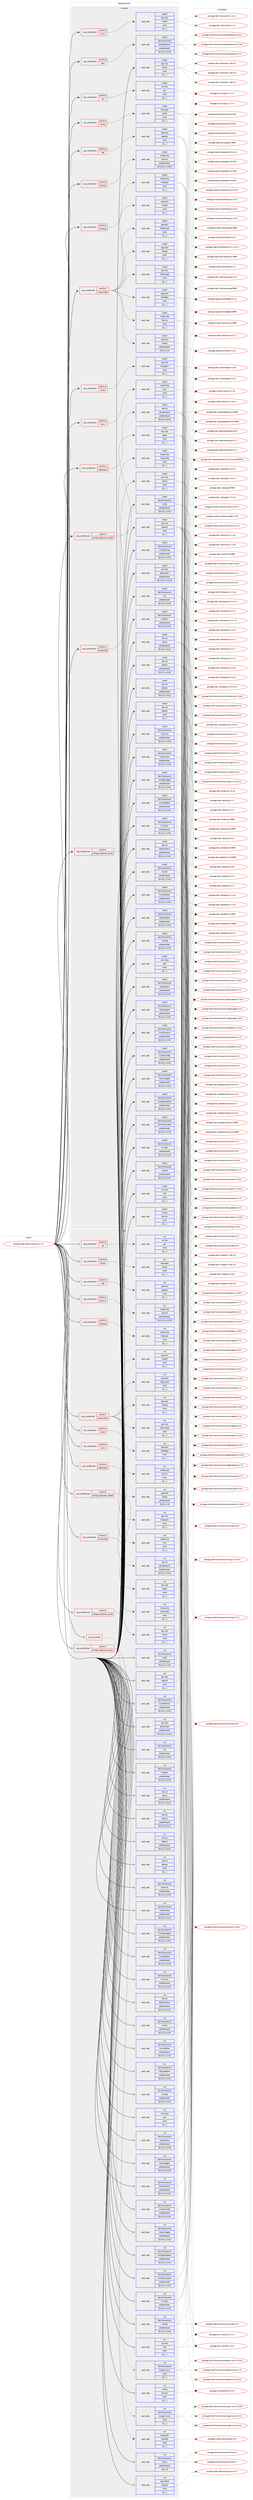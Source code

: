 digraph prolog {

# *************
# Graph options
# *************

newrank=true;
concentrate=true;
compound=true;
graph [rankdir=LR,fontname=Helvetica,fontsize=10,ranksep=1.5];#, ranksep=2.5, nodesep=0.2];
edge  [arrowhead=vee];
node  [fontname=Helvetica,fontsize=10];

# **********
# The ebuild
# **********

subgraph cluster_leftcol {
color=gray;
label=<<i>ebuild</i>>;
id [label="portage://app-office/calligra-4.0.1-r1", color=red, width=4, href="../app-office/calligra-4.0.1-r1.svg"];
}

# ****************
# The dependencies
# ****************

subgraph cluster_midcol {
color=gray;
label=<<i>dependencies</i>>;
subgraph cluster_compile {
fillcolor="#eeeeee";
style=filled;
label=<<i>compile</i>>;
subgraph cond14292 {
dependency48146 [label=<<TABLE BORDER="0" CELLBORDER="1" CELLSPACING="0" CELLPADDING="4"><TR><TD ROWSPAN="3" CELLPADDING="10">use_conditional</TD></TR><TR><TD>positive</TD></TR><TR><TD>calligra_features_sheets</TD></TR></TABLE>>, shape=none, color=red];
subgraph pack33414 {
dependency48204 [label=<<TABLE BORDER="0" CELLBORDER="1" CELLSPACING="0" CELLPADDING="4" WIDTH="220"><TR><TD ROWSPAN="6" CELLPADDING="30">pack_dep</TD></TR><TR><TD WIDTH="110">install</TD></TR><TR><TD>dev-cpp</TD></TR><TR><TD>eigen</TD></TR><TR><TD>none</TD></TR><TR><TD>[[],,,,]</TD></TR></TABLE>>, shape=none, color=blue];
}
dependency48146:e -> dependency48204:w [weight=20,style="dashed",arrowhead="vee"];
}
id:e -> dependency48146:w [weight=20,style="solid",arrowhead="vee"];
subgraph cond14324 {
dependency48306 [label=<<TABLE BORDER="0" CELLBORDER="1" CELLSPACING="0" CELLPADDING="4"><TR><TD ROWSPAN="3" CELLPADDING="10">use_conditional</TD></TR><TR><TD>positive</TD></TR><TR><TD>calligra_features_words</TD></TR></TABLE>>, shape=none, color=red];
subgraph pack33507 {
dependency48337 [label=<<TABLE BORDER="0" CELLBORDER="1" CELLSPACING="0" CELLPADDING="4" WIDTH="220"><TR><TD ROWSPAN="6" CELLPADDING="30">pack_dep</TD></TR><TR><TD WIDTH="110">install</TD></TR><TR><TD>dev-libs</TD></TR><TR><TD>libxslt</TD></TR><TR><TD>none</TD></TR><TR><TD>[[],,,,]</TD></TR></TABLE>>, shape=none, color=blue];
}
dependency48306:e -> dependency48337:w [weight=20,style="dashed",arrowhead="vee"];
}
id:e -> dependency48306:w [weight=20,style="solid",arrowhead="vee"];
subgraph cond14361 {
dependency48372 [label=<<TABLE BORDER="0" CELLBORDER="1" CELLSPACING="0" CELLPADDING="4"><TR><TD ROWSPAN="3" CELLPADDING="10">use_conditional</TD></TR><TR><TD>positive</TD></TR><TR><TD>charts</TD></TR></TABLE>>, shape=none, color=red];
subgraph pack33548 {
dependency48374 [label=<<TABLE BORDER="0" CELLBORDER="1" CELLSPACING="0" CELLPADDING="4" WIDTH="220"><TR><TD ROWSPAN="6" CELLPADDING="30">pack_dep</TD></TR><TR><TD WIDTH="110">install</TD></TR><TR><TD>dev-libs</TD></TR><TR><TD>kdiagram</TD></TR><TR><TD>none</TD></TR><TR><TD>[[],,,,]</TD></TR></TABLE>>, shape=none, color=blue];
}
dependency48372:e -> dependency48374:w [weight=20,style="dashed",arrowhead="vee"];
}
id:e -> dependency48372:w [weight=20,style="solid",arrowhead="vee"];
subgraph cond14365 {
dependency48386 [label=<<TABLE BORDER="0" CELLBORDER="1" CELLSPACING="0" CELLPADDING="4"><TR><TD ROWSPAN="3" CELLPADDING="10">use_conditional</TD></TR><TR><TD>positive</TD></TR><TR><TD>fontconfig</TD></TR></TABLE>>, shape=none, color=red];
subgraph pack33557 {
dependency48425 [label=<<TABLE BORDER="0" CELLBORDER="1" CELLSPACING="0" CELLPADDING="4" WIDTH="220"><TR><TD ROWSPAN="6" CELLPADDING="30">pack_dep</TD></TR><TR><TD WIDTH="110">install</TD></TR><TR><TD>media-libs</TD></TR><TR><TD>fontconfig</TD></TR><TR><TD>none</TD></TR><TR><TD>[[],,,,]</TD></TR></TABLE>>, shape=none, color=blue];
}
dependency48386:e -> dependency48425:w [weight=20,style="dashed",arrowhead="vee"];
}
id:e -> dependency48386:w [weight=20,style="solid",arrowhead="vee"];
subgraph cond14382 {
dependency48432 [label=<<TABLE BORDER="0" CELLBORDER="1" CELLSPACING="0" CELLPADDING="4"><TR><TD ROWSPAN="3" CELLPADDING="10">use_conditional</TD></TR><TR><TD>positive</TD></TR><TR><TD>gsl</TD></TR></TABLE>>, shape=none, color=red];
subgraph pack33587 {
dependency48438 [label=<<TABLE BORDER="0" CELLBORDER="1" CELLSPACING="0" CELLPADDING="4" WIDTH="220"><TR><TD ROWSPAN="6" CELLPADDING="30">pack_dep</TD></TR><TR><TD WIDTH="110">install</TD></TR><TR><TD>sci-libs</TD></TR><TR><TD>gsl</TD></TR><TR><TD>none</TD></TR><TR><TD>[[],,,,]</TD></TR></TABLE>>, shape=none, color=blue];
}
dependency48432:e -> dependency48438:w [weight=20,style="dashed",arrowhead="vee"];
}
id:e -> dependency48432:w [weight=20,style="solid",arrowhead="vee"];
subgraph cond14391 {
dependency48488 [label=<<TABLE BORDER="0" CELLBORDER="1" CELLSPACING="0" CELLPADDING="4"><TR><TD ROWSPAN="3" CELLPADDING="10">use_conditional</TD></TR><TR><TD>positive</TD></TR><TR><TD>import-filter</TD></TR></TABLE>>, shape=none, color=red];
subgraph pack33625 {
dependency48491 [label=<<TABLE BORDER="0" CELLBORDER="1" CELLSPACING="0" CELLPADDING="4" WIDTH="220"><TR><TD ROWSPAN="6" CELLPADDING="30">pack_dep</TD></TR><TR><TD WIDTH="110">install</TD></TR><TR><TD>app-text</TD></TR><TR><TD>libetonyek</TD></TR><TR><TD>none</TD></TR><TR><TD>[[],,,,]</TD></TR></TABLE>>, shape=none, color=blue];
}
dependency48488:e -> dependency48491:w [weight=20,style="dashed",arrowhead="vee"];
subgraph pack33637 {
dependency48511 [label=<<TABLE BORDER="0" CELLBORDER="1" CELLSPACING="0" CELLPADDING="4" WIDTH="220"><TR><TD ROWSPAN="6" CELLPADDING="30">pack_dep</TD></TR><TR><TD WIDTH="110">install</TD></TR><TR><TD>app-text</TD></TR><TR><TD>libodfgen</TD></TR><TR><TD>none</TD></TR><TR><TD>[[],,,,]</TD></TR></TABLE>>, shape=none, color=blue];
}
dependency48488:e -> dependency48511:w [weight=20,style="dashed",arrowhead="vee"];
subgraph pack33640 {
dependency48519 [label=<<TABLE BORDER="0" CELLBORDER="1" CELLSPACING="0" CELLPADDING="4" WIDTH="220"><TR><TD ROWSPAN="6" CELLPADDING="30">pack_dep</TD></TR><TR><TD WIDTH="110">install</TD></TR><TR><TD>app-text</TD></TR><TR><TD>libwpd</TD></TR><TR><TD>none</TD></TR><TR><TD>[[],,,,]</TD></TR></TABLE>>, shape=none, color=blue];
}
dependency48488:e -> dependency48519:w [weight=20,style="dashed",arrowhead="vee"];
subgraph pack33645 {
dependency48540 [label=<<TABLE BORDER="0" CELLBORDER="1" CELLSPACING="0" CELLPADDING="4" WIDTH="220"><TR><TD ROWSPAN="6" CELLPADDING="30">pack_dep</TD></TR><TR><TD WIDTH="110">install</TD></TR><TR><TD>app-text</TD></TR><TR><TD>libwpg</TD></TR><TR><TD>none</TD></TR><TR><TD>[[],,,,]</TD></TR></TABLE>>, shape=none, color=blue];
}
dependency48488:e -> dependency48540:w [weight=20,style="dashed",arrowhead="vee"];
subgraph pack33717 {
dependency48631 [label=<<TABLE BORDER="0" CELLBORDER="1" CELLSPACING="0" CELLPADDING="4" WIDTH="220"><TR><TD ROWSPAN="6" CELLPADDING="30">pack_dep</TD></TR><TR><TD WIDTH="110">install</TD></TR><TR><TD>app-text</TD></TR><TR><TD>libwps</TD></TR><TR><TD>greaterequal</TD></TR><TR><TD>[[0,4],,,0.4]</TD></TR></TABLE>>, shape=none, color=blue];
}
dependency48488:e -> dependency48631:w [weight=20,style="dashed",arrowhead="vee"];
subgraph pack33741 {
dependency48660 [label=<<TABLE BORDER="0" CELLBORDER="1" CELLSPACING="0" CELLPADDING="4" WIDTH="220"><TR><TD ROWSPAN="6" CELLPADDING="30">pack_dep</TD></TR><TR><TD WIDTH="110">install</TD></TR><TR><TD>dev-libs</TD></TR><TR><TD>librevenge</TD></TR><TR><TD>none</TD></TR><TR><TD>[[],,,,]</TD></TR></TABLE>>, shape=none, color=blue];
}
dependency48488:e -> dependency48660:w [weight=20,style="dashed",arrowhead="vee"];
subgraph pack33742 {
dependency48681 [label=<<TABLE BORDER="0" CELLBORDER="1" CELLSPACING="0" CELLPADDING="4" WIDTH="220"><TR><TD ROWSPAN="6" CELLPADDING="30">pack_dep</TD></TR><TR><TD WIDTH="110">install</TD></TR><TR><TD>media-libs</TD></TR><TR><TD>libvisio</TD></TR><TR><TD>none</TD></TR><TR><TD>[[],,,,]</TD></TR></TABLE>>, shape=none, color=blue];
}
dependency48488:e -> dependency48681:w [weight=20,style="dashed",arrowhead="vee"];
}
id:e -> dependency48488:w [weight=20,style="solid",arrowhead="vee"];
subgraph cond14465 {
dependency48704 [label=<<TABLE BORDER="0" CELLBORDER="1" CELLSPACING="0" CELLPADDING="4"><TR><TD ROWSPAN="3" CELLPADDING="10">use_conditional</TD></TR><TR><TD>positive</TD></TR><TR><TD>lcms</TD></TR></TABLE>>, shape=none, color=red];
subgraph pack33786 {
dependency48723 [label=<<TABLE BORDER="0" CELLBORDER="1" CELLSPACING="0" CELLPADDING="4" WIDTH="220"><TR><TD ROWSPAN="6" CELLPADDING="30">pack_dep</TD></TR><TR><TD WIDTH="110">install</TD></TR><TR><TD>dev-libs</TD></TR><TR><TD>imath</TD></TR><TR><TD>none</TD></TR><TR><TD>[[],,,,]</TD></TR></TABLE>>, shape=none, color=blue];
}
dependency48704:e -> dependency48723:w [weight=20,style="dashed",arrowhead="vee"];
}
id:e -> dependency48704:w [weight=20,style="solid",arrowhead="vee"];
subgraph cond14476 {
dependency48763 [label=<<TABLE BORDER="0" CELLBORDER="1" CELLSPACING="0" CELLPADDING="4"><TR><TD ROWSPAN="3" CELLPADDING="10">use_conditional</TD></TR><TR><TD>positive</TD></TR><TR><TD>lcms</TD></TR></TABLE>>, shape=none, color=red];
subgraph pack33835 {
dependency48783 [label=<<TABLE BORDER="0" CELLBORDER="1" CELLSPACING="0" CELLPADDING="4" WIDTH="220"><TR><TD ROWSPAN="6" CELLPADDING="30">pack_dep</TD></TR><TR><TD WIDTH="110">install</TD></TR><TR><TD>media-libs</TD></TR><TR><TD>lcms</TD></TR><TR><TD>none</TD></TR><TR><TD>[[],,,,]</TD></TR></TABLE>>, shape=none, color=blue];
}
dependency48763:e -> dependency48783:w [weight=20,style="dashed",arrowhead="vee"];
}
id:e -> dependency48763:w [weight=20,style="solid",arrowhead="vee"];
subgraph cond14490 {
dependency48788 [label=<<TABLE BORDER="0" CELLBORDER="1" CELLSPACING="0" CELLPADDING="4"><TR><TD ROWSPAN="3" CELLPADDING="10">use_conditional</TD></TR><TR><TD>positive</TD></TR><TR><TD>okular</TD></TR></TABLE>>, shape=none, color=red];
subgraph pack33855 {
dependency48814 [label=<<TABLE BORDER="0" CELLBORDER="1" CELLSPACING="0" CELLPADDING="4" WIDTH="220"><TR><TD ROWSPAN="6" CELLPADDING="30">pack_dep</TD></TR><TR><TD WIDTH="110">install</TD></TR><TR><TD>kde-apps</TD></TR><TR><TD>okular</TD></TR><TR><TD>none</TD></TR><TR><TD>[[],,,,]</TD></TR></TABLE>>, shape=none, color=blue];
}
dependency48788:e -> dependency48814:w [weight=20,style="dashed",arrowhead="vee"];
}
id:e -> dependency48788:w [weight=20,style="solid",arrowhead="vee"];
subgraph cond14507 {
dependency48897 [label=<<TABLE BORDER="0" CELLBORDER="1" CELLSPACING="0" CELLPADDING="4"><TR><TD ROWSPAN="3" CELLPADDING="10">use_conditional</TD></TR><TR><TD>positive</TD></TR><TR><TD>pdf</TD></TR></TABLE>>, shape=none, color=red];
subgraph pack33918 {
dependency48957 [label=<<TABLE BORDER="0" CELLBORDER="1" CELLSPACING="0" CELLPADDING="4" WIDTH="220"><TR><TD ROWSPAN="6" CELLPADDING="30">pack_dep</TD></TR><TR><TD WIDTH="110">install</TD></TR><TR><TD>app-text</TD></TR><TR><TD>poppler</TD></TR><TR><TD>none</TD></TR><TR><TD>[[],,,,]</TD></TR></TABLE>>, shape=none, color=blue];
}
dependency48897:e -> dependency48957:w [weight=20,style="dashed",arrowhead="vee"];
}
id:e -> dependency48897:w [weight=20,style="solid",arrowhead="vee"];
subgraph cond14535 {
dependency48968 [label=<<TABLE BORDER="0" CELLBORDER="1" CELLSPACING="0" CELLPADDING="4"><TR><TD ROWSPAN="3" CELLPADDING="10">use_conditional</TD></TR><TR><TD>positive</TD></TR><TR><TD>phonon</TD></TR></TABLE>>, shape=none, color=red];
subgraph pack33971 {
dependency48974 [label=<<TABLE BORDER="0" CELLBORDER="1" CELLSPACING="0" CELLPADDING="4" WIDTH="220"><TR><TD ROWSPAN="6" CELLPADDING="30">pack_dep</TD></TR><TR><TD WIDTH="110">install</TD></TR><TR><TD>media-libs</TD></TR><TR><TD>phonon</TD></TR><TR><TD>greaterequal</TD></TR><TR><TD>[[4,12,0],,,4.12.0]</TD></TR></TABLE>>, shape=none, color=blue];
}
dependency48968:e -> dependency48974:w [weight=20,style="dashed",arrowhead="vee"];
}
id:e -> dependency48968:w [weight=20,style="solid",arrowhead="vee"];
subgraph cond14539 {
dependency48979 [label=<<TABLE BORDER="0" CELLBORDER="1" CELLSPACING="0" CELLPADDING="4"><TR><TD ROWSPAN="3" CELLPADDING="10">use_conditional</TD></TR><TR><TD>positive</TD></TR><TR><TD>test</TD></TR></TABLE>>, shape=none, color=red];
subgraph pack33979 {
dependency48983 [label=<<TABLE BORDER="0" CELLBORDER="1" CELLSPACING="0" CELLPADDING="4" WIDTH="220"><TR><TD ROWSPAN="6" CELLPADDING="30">pack_dep</TD></TR><TR><TD WIDTH="110">install</TD></TR><TR><TD>kde-frameworks</TD></TR><TR><TD>threadweaver</TD></TR><TR><TD>greaterequal</TD></TR><TR><TD>[[6,3,0],,,6.3.0]</TD></TR></TABLE>>, shape=none, color=blue];
}
dependency48979:e -> dependency48983:w [weight=20,style="dashed",arrowhead="vee"];
}
id:e -> dependency48979:w [weight=20,style="solid",arrowhead="vee"];
subgraph cond14549 {
dependency49062 [label=<<TABLE BORDER="0" CELLBORDER="1" CELLSPACING="0" CELLPADDING="4"><TR><TD ROWSPAN="3" CELLPADDING="10">use_conditional</TD></TR><TR><TD>positive</TD></TR><TR><TD>truetype</TD></TR></TABLE>>, shape=none, color=red];
subgraph pack34044 {
dependency49066 [label=<<TABLE BORDER="0" CELLBORDER="1" CELLSPACING="0" CELLPADDING="4" WIDTH="220"><TR><TD ROWSPAN="6" CELLPADDING="30">pack_dep</TD></TR><TR><TD WIDTH="110">install</TD></TR><TR><TD>media-libs</TD></TR><TR><TD>freetype</TD></TR><TR><TD>none</TD></TR><TR><TD>[[],,,,]</TD></TR></TABLE>>, shape=none, color=blue];
}
dependency49062:e -> dependency49066:w [weight=20,style="dashed",arrowhead="vee"];
}
id:e -> dependency49062:w [weight=20,style="solid",arrowhead="vee"];
subgraph cond14559 {
dependency49072 [label=<<TABLE BORDER="0" CELLBORDER="1" CELLSPACING="0" CELLPADDING="4"><TR><TD ROWSPAN="3" CELLPADDING="10">use_conditional</TD></TR><TR><TD>positive</TD></TR><TR><TD>webengine</TD></TR></TABLE>>, shape=none, color=red];
subgraph pack34047 {
dependency49094 [label=<<TABLE BORDER="0" CELLBORDER="1" CELLSPACING="0" CELLPADDING="4" WIDTH="220"><TR><TD ROWSPAN="6" CELLPADDING="30">pack_dep</TD></TR><TR><TD WIDTH="110">install</TD></TR><TR><TD>dev-qt</TD></TR><TR><TD>qtwebengine</TD></TR><TR><TD>greaterequal</TD></TR><TR><TD>[[6,6,2],,,6.6.2]</TD></TR></TABLE>>, shape=none, color=blue];
}
dependency49072:e -> dependency49094:w [weight=20,style="dashed",arrowhead="vee"];
}
id:e -> dependency49072:w [weight=20,style="solid",arrowhead="vee"];
subgraph pack34085 {
dependency49138 [label=<<TABLE BORDER="0" CELLBORDER="1" CELLSPACING="0" CELLPADDING="4" WIDTH="220"><TR><TD ROWSPAN="6" CELLPADDING="30">pack_dep</TD></TR><TR><TD WIDTH="110">install</TD></TR><TR><TD>dev-lang</TD></TR><TR><TD>perl</TD></TR><TR><TD>none</TD></TR><TR><TD>[[],,,,]</TD></TR></TABLE>>, shape=none, color=blue];
}
id:e -> dependency49138:w [weight=20,style="solid",arrowhead="vee"];
subgraph pack34103 {
dependency49183 [label=<<TABLE BORDER="0" CELLBORDER="1" CELLSPACING="0" CELLPADDING="4" WIDTH="220"><TR><TD ROWSPAN="6" CELLPADDING="30">pack_dep</TD></TR><TR><TD WIDTH="110">install</TD></TR><TR><TD>dev-libs</TD></TR><TR><TD>boost</TD></TR><TR><TD>none</TD></TR><TR><TD>[[],,,,]</TD></TR></TABLE>>, shape=none, color=blue];
}
id:e -> dependency49183:w [weight=20,style="solid",arrowhead="vee"];
subgraph pack34146 {
dependency49204 [label=<<TABLE BORDER="0" CELLBORDER="1" CELLSPACING="0" CELLPADDING="4" WIDTH="220"><TR><TD ROWSPAN="6" CELLPADDING="30">pack_dep</TD></TR><TR><TD WIDTH="110">install</TD></TR><TR><TD>dev-libs</TD></TR><TR><TD>openssl</TD></TR><TR><TD>none</TD></TR><TR><TD>[[],,,,]</TD></TR></TABLE>>, shape=none, color=blue];
}
id:e -> dependency49204:w [weight=20,style="solid",arrowhead="vee"];
subgraph pack34149 {
dependency49262 [label=<<TABLE BORDER="0" CELLBORDER="1" CELLSPACING="0" CELLPADDING="4" WIDTH="220"><TR><TD ROWSPAN="6" CELLPADDING="30">pack_dep</TD></TR><TR><TD WIDTH="110">install</TD></TR><TR><TD>dev-libs</TD></TR><TR><TD>qtkeychain</TD></TR><TR><TD>greaterequal</TD></TR><TR><TD>[[0,14,2],,,0.14.2]</TD></TR></TABLE>>, shape=none, color=blue];
}
id:e -> dependency49262:w [weight=20,style="solid",arrowhead="vee"];
subgraph pack34188 {
dependency49284 [label=<<TABLE BORDER="0" CELLBORDER="1" CELLSPACING="0" CELLPADDING="4" WIDTH="220"><TR><TD ROWSPAN="6" CELLPADDING="30">pack_dep</TD></TR><TR><TD WIDTH="110">install</TD></TR><TR><TD>dev-qt</TD></TR><TR><TD>qtbase</TD></TR><TR><TD>greaterequal</TD></TR><TR><TD>[[6,6,2],,,6.6.2]</TD></TR></TABLE>>, shape=none, color=blue];
}
id:e -> dependency49284:w [weight=20,style="solid",arrowhead="vee"];
subgraph pack34198 {
dependency49288 [label=<<TABLE BORDER="0" CELLBORDER="1" CELLSPACING="0" CELLPADDING="4" WIDTH="220"><TR><TD ROWSPAN="6" CELLPADDING="30">pack_dep</TD></TR><TR><TD WIDTH="110">install</TD></TR><TR><TD>dev-qt</TD></TR><TR><TD>qtbase</TD></TR><TR><TD>none</TD></TR><TR><TD>[[],,,,]</TD></TR></TABLE>>, shape=none, color=blue];
}
id:e -> dependency49288:w [weight=20,style="solid",arrowhead="vee"];
subgraph pack34200 {
dependency49312 [label=<<TABLE BORDER="0" CELLBORDER="1" CELLSPACING="0" CELLPADDING="4" WIDTH="220"><TR><TD ROWSPAN="6" CELLPADDING="30">pack_dep</TD></TR><TR><TD WIDTH="110">install</TD></TR><TR><TD>dev-qt</TD></TR><TR><TD>qtdeclarative</TD></TR><TR><TD>greaterequal</TD></TR><TR><TD>[[6,6,2],,,6.6.2]</TD></TR></TABLE>>, shape=none, color=blue];
}
id:e -> dependency49312:w [weight=20,style="solid",arrowhead="vee"];
subgraph pack34215 {
dependency49336 [label=<<TABLE BORDER="0" CELLBORDER="1" CELLSPACING="0" CELLPADDING="4" WIDTH="220"><TR><TD ROWSPAN="6" CELLPADDING="30">pack_dep</TD></TR><TR><TD WIDTH="110">install</TD></TR><TR><TD>dev-qt</TD></TR><TR><TD>qtsvg</TD></TR><TR><TD>greaterequal</TD></TR><TR><TD>[[6,6,2],,,6.6.2]</TD></TR></TABLE>>, shape=none, color=blue];
}
id:e -> dependency49336:w [weight=20,style="solid",arrowhead="vee"];
subgraph pack34247 {
dependency49357 [label=<<TABLE BORDER="0" CELLBORDER="1" CELLSPACING="0" CELLPADDING="4" WIDTH="220"><TR><TD ROWSPAN="6" CELLPADDING="30">pack_dep</TD></TR><TR><TD WIDTH="110">install</TD></TR><TR><TD>dev-qt</TD></TR><TR><TD>qttools</TD></TR><TR><TD>greaterequal</TD></TR><TR><TD>[[6,6,2],,,6.6.2]</TD></TR></TABLE>>, shape=none, color=blue];
}
id:e -> dependency49357:w [weight=20,style="solid",arrowhead="vee"];
subgraph pack34265 {
dependency49432 [label=<<TABLE BORDER="0" CELLBORDER="1" CELLSPACING="0" CELLPADDING="4" WIDTH="220"><TR><TD ROWSPAN="6" CELLPADDING="30">pack_dep</TD></TR><TR><TD WIDTH="110">install</TD></TR><TR><TD>kde-frameworks</TD></TR><TR><TD>karchive</TD></TR><TR><TD>greaterequal</TD></TR><TR><TD>[[6,3,0],,,6.3.0]</TD></TR></TABLE>>, shape=none, color=blue];
}
id:e -> dependency49432:w [weight=20,style="solid",arrowhead="vee"];
subgraph pack34339 {
dependency49532 [label=<<TABLE BORDER="0" CELLBORDER="1" CELLSPACING="0" CELLPADDING="4" WIDTH="220"><TR><TD ROWSPAN="6" CELLPADDING="30">pack_dep</TD></TR><TR><TD WIDTH="110">install</TD></TR><TR><TD>kde-frameworks</TD></TR><TR><TD>kcmutils</TD></TR><TR><TD>greaterequal</TD></TR><TR><TD>[[6,3,0],,,6.3.0]</TD></TR></TABLE>>, shape=none, color=blue];
}
id:e -> dependency49532:w [weight=20,style="solid",arrowhead="vee"];
subgraph pack34368 {
dependency49537 [label=<<TABLE BORDER="0" CELLBORDER="1" CELLSPACING="0" CELLPADDING="4" WIDTH="220"><TR><TD ROWSPAN="6" CELLPADDING="30">pack_dep</TD></TR><TR><TD WIDTH="110">install</TD></TR><TR><TD>kde-frameworks</TD></TR><TR><TD>kcompletion</TD></TR><TR><TD>greaterequal</TD></TR><TR><TD>[[6,3,0],,,6.3.0]</TD></TR></TABLE>>, shape=none, color=blue];
}
id:e -> dependency49537:w [weight=20,style="solid",arrowhead="vee"];
subgraph pack34370 {
dependency49540 [label=<<TABLE BORDER="0" CELLBORDER="1" CELLSPACING="0" CELLPADDING="4" WIDTH="220"><TR><TD ROWSPAN="6" CELLPADDING="30">pack_dep</TD></TR><TR><TD WIDTH="110">install</TD></TR><TR><TD>kde-frameworks</TD></TR><TR><TD>kconfig</TD></TR><TR><TD>greaterequal</TD></TR><TR><TD>[[6,3,0],,,6.3.0]</TD></TR></TABLE>>, shape=none, color=blue];
}
id:e -> dependency49540:w [weight=20,style="solid",arrowhead="vee"];
subgraph pack34372 {
dependency49545 [label=<<TABLE BORDER="0" CELLBORDER="1" CELLSPACING="0" CELLPADDING="4" WIDTH="220"><TR><TD ROWSPAN="6" CELLPADDING="30">pack_dep</TD></TR><TR><TD WIDTH="110">install</TD></TR><TR><TD>kde-frameworks</TD></TR><TR><TD>kconfigwidgets</TD></TR><TR><TD>greaterequal</TD></TR><TR><TD>[[6,3,0],,,6.3.0]</TD></TR></TABLE>>, shape=none, color=blue];
}
id:e -> dependency49545:w [weight=20,style="solid",arrowhead="vee"];
subgraph pack34374 {
dependency49553 [label=<<TABLE BORDER="0" CELLBORDER="1" CELLSPACING="0" CELLPADDING="4" WIDTH="220"><TR><TD ROWSPAN="6" CELLPADDING="30">pack_dep</TD></TR><TR><TD WIDTH="110">install</TD></TR><TR><TD>kde-frameworks</TD></TR><TR><TD>kcoreaddons</TD></TR><TR><TD>greaterequal</TD></TR><TR><TD>[[6,3,0],,,6.3.0]</TD></TR></TABLE>>, shape=none, color=blue];
}
id:e -> dependency49553:w [weight=20,style="solid",arrowhead="vee"];
subgraph pack34379 {
dependency49564 [label=<<TABLE BORDER="0" CELLBORDER="1" CELLSPACING="0" CELLPADDING="4" WIDTH="220"><TR><TD ROWSPAN="6" CELLPADDING="30">pack_dep</TD></TR><TR><TD WIDTH="110">install</TD></TR><TR><TD>kde-frameworks</TD></TR><TR><TD>kcrash</TD></TR><TR><TD>greaterequal</TD></TR><TR><TD>[[6,3,0],,,6.3.0]</TD></TR></TABLE>>, shape=none, color=blue];
}
id:e -> dependency49564:w [weight=20,style="solid",arrowhead="vee"];
subgraph pack34389 {
dependency49571 [label=<<TABLE BORDER="0" CELLBORDER="1" CELLSPACING="0" CELLPADDING="4" WIDTH="220"><TR><TD ROWSPAN="6" CELLPADDING="30">pack_dep</TD></TR><TR><TD WIDTH="110">install</TD></TR><TR><TD>kde-frameworks</TD></TR><TR><TD>kdbusaddons</TD></TR><TR><TD>greaterequal</TD></TR><TR><TD>[[6,3,0],,,6.3.0]</TD></TR></TABLE>>, shape=none, color=blue];
}
id:e -> dependency49571:w [weight=20,style="solid",arrowhead="vee"];
subgraph pack34396 {
dependency49594 [label=<<TABLE BORDER="0" CELLBORDER="1" CELLSPACING="0" CELLPADDING="4" WIDTH="220"><TR><TD ROWSPAN="6" CELLPADDING="30">pack_dep</TD></TR><TR><TD WIDTH="110">install</TD></TR><TR><TD>kde-frameworks</TD></TR><TR><TD>kguiaddons</TD></TR><TR><TD>greaterequal</TD></TR><TR><TD>[[6,3,0],,,6.3.0]</TD></TR></TABLE>>, shape=none, color=blue];
}
id:e -> dependency49594:w [weight=20,style="solid",arrowhead="vee"];
subgraph pack34426 {
dependency49620 [label=<<TABLE BORDER="0" CELLBORDER="1" CELLSPACING="0" CELLPADDING="4" WIDTH="220"><TR><TD ROWSPAN="6" CELLPADDING="30">pack_dep</TD></TR><TR><TD WIDTH="110">install</TD></TR><TR><TD>kde-frameworks</TD></TR><TR><TD>ki18n</TD></TR><TR><TD>greaterequal</TD></TR><TR><TD>[[6,3,0],,,6.3.0]</TD></TR></TABLE>>, shape=none, color=blue];
}
id:e -> dependency49620:w [weight=20,style="solid",arrowhead="vee"];
subgraph pack34431 {
dependency49626 [label=<<TABLE BORDER="0" CELLBORDER="1" CELLSPACING="0" CELLPADDING="4" WIDTH="220"><TR><TD ROWSPAN="6" CELLPADDING="30">pack_dep</TD></TR><TR><TD WIDTH="110">install</TD></TR><TR><TD>kde-frameworks</TD></TR><TR><TD>kiconthemes</TD></TR><TR><TD>greaterequal</TD></TR><TR><TD>[[6,3,0],,,6.3.0]</TD></TR></TABLE>>, shape=none, color=blue];
}
id:e -> dependency49626:w [weight=20,style="solid",arrowhead="vee"];
subgraph pack34453 {
dependency49658 [label=<<TABLE BORDER="0" CELLBORDER="1" CELLSPACING="0" CELLPADDING="4" WIDTH="220"><TR><TD ROWSPAN="6" CELLPADDING="30">pack_dep</TD></TR><TR><TD WIDTH="110">install</TD></TR><TR><TD>kde-frameworks</TD></TR><TR><TD>kio</TD></TR><TR><TD>greaterequal</TD></TR><TR><TD>[[6,3,0],,,6.3.0]</TD></TR></TABLE>>, shape=none, color=blue];
}
id:e -> dependency49658:w [weight=20,style="solid",arrowhead="vee"];
subgraph pack34469 {
dependency49682 [label=<<TABLE BORDER="0" CELLBORDER="1" CELLSPACING="0" CELLPADDING="4" WIDTH="220"><TR><TD ROWSPAN="6" CELLPADDING="30">pack_dep</TD></TR><TR><TD WIDTH="110">install</TD></TR><TR><TD>kde-frameworks</TD></TR><TR><TD>kirigami</TD></TR><TR><TD>greaterequal</TD></TR><TR><TD>[[6,3,0],,,6.3.0]</TD></TR></TABLE>>, shape=none, color=blue];
}
id:e -> dependency49682:w [weight=20,style="solid",arrowhead="vee"];
subgraph pack34474 {
dependency49686 [label=<<TABLE BORDER="0" CELLBORDER="1" CELLSPACING="0" CELLPADDING="4" WIDTH="220"><TR><TD ROWSPAN="6" CELLPADDING="30">pack_dep</TD></TR><TR><TD WIDTH="110">install</TD></TR><TR><TD>kde-frameworks</TD></TR><TR><TD>kitemviews</TD></TR><TR><TD>greaterequal</TD></TR><TR><TD>[[6,3,0],,,6.3.0]</TD></TR></TABLE>>, shape=none, color=blue];
}
id:e -> dependency49686:w [weight=20,style="solid",arrowhead="vee"];
subgraph pack34477 {
dependency49746 [label=<<TABLE BORDER="0" CELLBORDER="1" CELLSPACING="0" CELLPADDING="4" WIDTH="220"><TR><TD ROWSPAN="6" CELLPADDING="30">pack_dep</TD></TR><TR><TD WIDTH="110">install</TD></TR><TR><TD>kde-frameworks</TD></TR><TR><TD>kjobwidgets</TD></TR><TR><TD>greaterequal</TD></TR><TR><TD>[[6,3,0],,,6.3.0]</TD></TR></TABLE>>, shape=none, color=blue];
}
id:e -> dependency49746:w [weight=20,style="solid",arrowhead="vee"];
subgraph pack34532 {
dependency49789 [label=<<TABLE BORDER="0" CELLBORDER="1" CELLSPACING="0" CELLPADDING="4" WIDTH="220"><TR><TD ROWSPAN="6" CELLPADDING="30">pack_dep</TD></TR><TR><TD WIDTH="110">install</TD></TR><TR><TD>kde-frameworks</TD></TR><TR><TD>knotifications</TD></TR><TR><TD>greaterequal</TD></TR><TR><TD>[[6,3,0],,,6.3.0]</TD></TR></TABLE>>, shape=none, color=blue];
}
id:e -> dependency49789:w [weight=20,style="solid",arrowhead="vee"];
subgraph pack34561 {
dependency49794 [label=<<TABLE BORDER="0" CELLBORDER="1" CELLSPACING="0" CELLPADDING="4" WIDTH="220"><TR><TD ROWSPAN="6" CELLPADDING="30">pack_dep</TD></TR><TR><TD WIDTH="110">install</TD></TR><TR><TD>kde-frameworks</TD></TR><TR><TD>knotifyconfig</TD></TR><TR><TD>greaterequal</TD></TR><TR><TD>[[6,3,0],,,6.3.0]</TD></TR></TABLE>>, shape=none, color=blue];
}
id:e -> dependency49794:w [weight=20,style="solid",arrowhead="vee"];
subgraph pack34565 {
dependency49818 [label=<<TABLE BORDER="0" CELLBORDER="1" CELLSPACING="0" CELLPADDING="4" WIDTH="220"><TR><TD ROWSPAN="6" CELLPADDING="30">pack_dep</TD></TR><TR><TD WIDTH="110">install</TD></TR><TR><TD>kde-frameworks</TD></TR><TR><TD>ktextwidgets</TD></TR><TR><TD>greaterequal</TD></TR><TR><TD>[[6,3,0],,,6.3.0]</TD></TR></TABLE>>, shape=none, color=blue];
}
id:e -> dependency49818:w [weight=20,style="solid",arrowhead="vee"];
subgraph pack34580 {
dependency49868 [label=<<TABLE BORDER="0" CELLBORDER="1" CELLSPACING="0" CELLPADDING="4" WIDTH="220"><TR><TD ROWSPAN="6" CELLPADDING="30">pack_dep</TD></TR><TR><TD WIDTH="110">install</TD></TR><TR><TD>kde-frameworks</TD></TR><TR><TD>kwidgetsaddons</TD></TR><TR><TD>greaterequal</TD></TR><TR><TD>[[6,3,0],,,6.3.0]</TD></TR></TABLE>>, shape=none, color=blue];
}
id:e -> dependency49868:w [weight=20,style="solid",arrowhead="vee"];
subgraph pack34621 {
dependency49911 [label=<<TABLE BORDER="0" CELLBORDER="1" CELLSPACING="0" CELLPADDING="4" WIDTH="220"><TR><TD ROWSPAN="6" CELLPADDING="30">pack_dep</TD></TR><TR><TD WIDTH="110">install</TD></TR><TR><TD>kde-frameworks</TD></TR><TR><TD>kwindowsystem</TD></TR><TR><TD>greaterequal</TD></TR><TR><TD>[[6,3,0],,,6.3.0]</TD></TR></TABLE>>, shape=none, color=blue];
}
id:e -> dependency49911:w [weight=20,style="solid",arrowhead="vee"];
subgraph pack34653 {
dependency49913 [label=<<TABLE BORDER="0" CELLBORDER="1" CELLSPACING="0" CELLPADDING="4" WIDTH="220"><TR><TD ROWSPAN="6" CELLPADDING="30">pack_dep</TD></TR><TR><TD WIDTH="110">install</TD></TR><TR><TD>kde-frameworks</TD></TR><TR><TD>kxmlgui</TD></TR><TR><TD>greaterequal</TD></TR><TR><TD>[[6,3,0],,,6.3.0]</TD></TR></TABLE>>, shape=none, color=blue];
}
id:e -> dependency49913:w [weight=20,style="solid",arrowhead="vee"];
subgraph pack34673 {
dependency49936 [label=<<TABLE BORDER="0" CELLBORDER="1" CELLSPACING="0" CELLPADDING="4" WIDTH="220"><TR><TD ROWSPAN="6" CELLPADDING="30">pack_dep</TD></TR><TR><TD WIDTH="110">install</TD></TR><TR><TD>kde-frameworks</TD></TR><TR><TD>sonnet</TD></TR><TR><TD>greaterequal</TD></TR><TR><TD>[[6,3,0],,,6.3.0]</TD></TR></TABLE>>, shape=none, color=blue];
}
id:e -> dependency49936:w [weight=20,style="solid",arrowhead="vee"];
subgraph pack34675 {
dependency49962 [label=<<TABLE BORDER="0" CELLBORDER="1" CELLSPACING="0" CELLPADDING="4" WIDTH="220"><TR><TD ROWSPAN="6" CELLPADDING="30">pack_dep</TD></TR><TR><TD WIDTH="110">install</TD></TR><TR><TD>sys-libs</TD></TR><TR><TD>zlib</TD></TR><TR><TD>none</TD></TR><TR><TD>[[],,,,]</TD></TR></TABLE>>, shape=none, color=blue];
}
id:e -> dependency49962:w [weight=20,style="solid",arrowhead="vee"];
subgraph pack34694 {
dependency49970 [label=<<TABLE BORDER="0" CELLBORDER="1" CELLSPACING="0" CELLPADDING="4" WIDTH="220"><TR><TD ROWSPAN="6" CELLPADDING="30">pack_dep</TD></TR><TR><TD WIDTH="110">install</TD></TR><TR><TD>virtual</TD></TR><TR><TD>libiconv</TD></TR><TR><TD>none</TD></TR><TR><TD>[[],,,,]</TD></TR></TABLE>>, shape=none, color=blue];
}
id:e -> dependency49970:w [weight=20,style="solid",arrowhead="vee"];
}
subgraph cluster_compileandrun {
fillcolor="#eeeeee";
style=filled;
label=<<i>compile and run</i>>;
}
subgraph cluster_run {
fillcolor="#eeeeee";
style=filled;
label=<<i>run</i>>;
subgraph any425 {
dependency50034 [label=<<TABLE BORDER="0" CELLBORDER="1" CELLSPACING="0" CELLPADDING="4"><TR><TD CELLPADDING="10">any_of_group</TD></TR></TABLE>>, shape=none, color=red];subgraph pack34747 {
dependency50075 [label=<<TABLE BORDER="0" CELLBORDER="1" CELLSPACING="0" CELLPADDING="4" WIDTH="220"><TR><TD ROWSPAN="6" CELLPADDING="30">pack_dep</TD></TR><TR><TD WIDTH="110">run</TD></TR><TR><TD>kde-frameworks</TD></TR><TR><TD>breeze-icons</TD></TR><TR><TD>none</TD></TR><TR><TD>[[],,,,]</TD></TR></TABLE>>, shape=none, color=blue];
}
dependency50034:e -> dependency50075:w [weight=20,style="dotted",arrowhead="oinv"];
subgraph pack34783 {
dependency50131 [label=<<TABLE BORDER="0" CELLBORDER="1" CELLSPACING="0" CELLPADDING="4" WIDTH="220"><TR><TD ROWSPAN="6" CELLPADDING="30">pack_dep</TD></TR><TR><TD WIDTH="110">run</TD></TR><TR><TD>kde-frameworks</TD></TR><TR><TD>oxygen-icons</TD></TR><TR><TD>none</TD></TR><TR><TD>[[],,,,]</TD></TR></TABLE>>, shape=none, color=blue];
}
dependency50034:e -> dependency50131:w [weight=20,style="dotted",arrowhead="oinv"];
}
id:e -> dependency50034:w [weight=20,style="solid",arrowhead="odot"];
subgraph cond14836 {
dependency50159 [label=<<TABLE BORDER="0" CELLBORDER="1" CELLSPACING="0" CELLPADDING="4"><TR><TD ROWSPAN="3" CELLPADDING="10">use_conditional</TD></TR><TR><TD>positive</TD></TR><TR><TD>calligra_features_karbon</TD></TR></TABLE>>, shape=none, color=red];
subgraph pack34842 {
dependency50194 [label=<<TABLE BORDER="0" CELLBORDER="1" CELLSPACING="0" CELLPADDING="4" WIDTH="220"><TR><TD ROWSPAN="6" CELLPADDING="30">pack_dep</TD></TR><TR><TD WIDTH="110">run</TD></TR><TR><TD>media-gfx</TD></TR><TR><TD>pstoedit</TD></TR><TR><TD>none</TD></TR><TR><TD>[[],,,,]</TD></TR></TABLE>>, shape=none, color=blue];
}
dependency50159:e -> dependency50194:w [weight=20,style="dashed",arrowhead="vee"];
}
id:e -> dependency50159:w [weight=20,style="solid",arrowhead="odot"];
subgraph cond14841 {
dependency50316 [label=<<TABLE BORDER="0" CELLBORDER="1" CELLSPACING="0" CELLPADDING="4"><TR><TD ROWSPAN="3" CELLPADDING="10">use_conditional</TD></TR><TR><TD>positive</TD></TR><TR><TD>calligra_features_sheets</TD></TR></TABLE>>, shape=none, color=red];
subgraph pack34975 {
dependency50359 [label=<<TABLE BORDER="0" CELLBORDER="1" CELLSPACING="0" CELLPADDING="4" WIDTH="220"><TR><TD ROWSPAN="6" CELLPADDING="30">pack_dep</TD></TR><TR><TD WIDTH="110">run</TD></TR><TR><TD>dev-cpp</TD></TR><TR><TD>eigen</TD></TR><TR><TD>none</TD></TR><TR><TD>[[],,,,]</TD></TR></TABLE>>, shape=none, color=blue];
}
dependency50316:e -> dependency50359:w [weight=20,style="dashed",arrowhead="vee"];
}
id:e -> dependency50316:w [weight=20,style="solid",arrowhead="odot"];
subgraph cond14894 {
dependency50508 [label=<<TABLE BORDER="0" CELLBORDER="1" CELLSPACING="0" CELLPADDING="4"><TR><TD ROWSPAN="3" CELLPADDING="10">use_conditional</TD></TR><TR><TD>positive</TD></TR><TR><TD>calligra_features_words</TD></TR></TABLE>>, shape=none, color=red];
subgraph pack35226 {
dependency50666 [label=<<TABLE BORDER="0" CELLBORDER="1" CELLSPACING="0" CELLPADDING="4" WIDTH="220"><TR><TD ROWSPAN="6" CELLPADDING="30">pack_dep</TD></TR><TR><TD WIDTH="110">run</TD></TR><TR><TD>dev-libs</TD></TR><TR><TD>libxslt</TD></TR><TR><TD>none</TD></TR><TR><TD>[[],,,,]</TD></TR></TABLE>>, shape=none, color=blue];
}
dependency50508:e -> dependency50666:w [weight=20,style="dashed",arrowhead="vee"];
}
id:e -> dependency50508:w [weight=20,style="solid",arrowhead="odot"];
subgraph cond14950 {
dependency50690 [label=<<TABLE BORDER="0" CELLBORDER="1" CELLSPACING="0" CELLPADDING="4"><TR><TD ROWSPAN="3" CELLPADDING="10">use_conditional</TD></TR><TR><TD>positive</TD></TR><TR><TD>charts</TD></TR></TABLE>>, shape=none, color=red];
subgraph pack35283 {
dependency50725 [label=<<TABLE BORDER="0" CELLBORDER="1" CELLSPACING="0" CELLPADDING="4" WIDTH="220"><TR><TD ROWSPAN="6" CELLPADDING="30">pack_dep</TD></TR><TR><TD WIDTH="110">run</TD></TR><TR><TD>dev-libs</TD></TR><TR><TD>kdiagram</TD></TR><TR><TD>none</TD></TR><TR><TD>[[],,,,]</TD></TR></TABLE>>, shape=none, color=blue];
}
dependency50690:e -> dependency50725:w [weight=20,style="dashed",arrowhead="vee"];
}
id:e -> dependency50690:w [weight=20,style="solid",arrowhead="odot"];
subgraph cond14965 {
dependency50733 [label=<<TABLE BORDER="0" CELLBORDER="1" CELLSPACING="0" CELLPADDING="4"><TR><TD ROWSPAN="3" CELLPADDING="10">use_conditional</TD></TR><TR><TD>positive</TD></TR><TR><TD>fontconfig</TD></TR></TABLE>>, shape=none, color=red];
subgraph pack35287 {
dependency50749 [label=<<TABLE BORDER="0" CELLBORDER="1" CELLSPACING="0" CELLPADDING="4" WIDTH="220"><TR><TD ROWSPAN="6" CELLPADDING="30">pack_dep</TD></TR><TR><TD WIDTH="110">run</TD></TR><TR><TD>media-libs</TD></TR><TR><TD>fontconfig</TD></TR><TR><TD>none</TD></TR><TR><TD>[[],,,,]</TD></TR></TABLE>>, shape=none, color=blue];
}
dependency50733:e -> dependency50749:w [weight=20,style="dashed",arrowhead="vee"];
}
id:e -> dependency50733:w [weight=20,style="solid",arrowhead="odot"];
subgraph cond14973 {
dependency50755 [label=<<TABLE BORDER="0" CELLBORDER="1" CELLSPACING="0" CELLPADDING="4"><TR><TD ROWSPAN="3" CELLPADDING="10">use_conditional</TD></TR><TR><TD>positive</TD></TR><TR><TD>gsl</TD></TR></TABLE>>, shape=none, color=red];
subgraph pack35306 {
dependency50818 [label=<<TABLE BORDER="0" CELLBORDER="1" CELLSPACING="0" CELLPADDING="4" WIDTH="220"><TR><TD ROWSPAN="6" CELLPADDING="30">pack_dep</TD></TR><TR><TD WIDTH="110">run</TD></TR><TR><TD>sci-libs</TD></TR><TR><TD>gsl</TD></TR><TR><TD>none</TD></TR><TR><TD>[[],,,,]</TD></TR></TABLE>>, shape=none, color=blue];
}
dependency50755:e -> dependency50818:w [weight=20,style="dashed",arrowhead="vee"];
}
id:e -> dependency50755:w [weight=20,style="solid",arrowhead="odot"];
subgraph cond14992 {
dependency50823 [label=<<TABLE BORDER="0" CELLBORDER="1" CELLSPACING="0" CELLPADDING="4"><TR><TD ROWSPAN="3" CELLPADDING="10">use_conditional</TD></TR><TR><TD>positive</TD></TR><TR><TD>import-filter</TD></TR></TABLE>>, shape=none, color=red];
subgraph pack35387 {
dependency50872 [label=<<TABLE BORDER="0" CELLBORDER="1" CELLSPACING="0" CELLPADDING="4" WIDTH="220"><TR><TD ROWSPAN="6" CELLPADDING="30">pack_dep</TD></TR><TR><TD WIDTH="110">run</TD></TR><TR><TD>app-text</TD></TR><TR><TD>libetonyek</TD></TR><TR><TD>none</TD></TR><TR><TD>[[],,,,]</TD></TR></TABLE>>, shape=none, color=blue];
}
dependency50823:e -> dependency50872:w [weight=20,style="dashed",arrowhead="vee"];
subgraph pack35391 {
dependency50876 [label=<<TABLE BORDER="0" CELLBORDER="1" CELLSPACING="0" CELLPADDING="4" WIDTH="220"><TR><TD ROWSPAN="6" CELLPADDING="30">pack_dep</TD></TR><TR><TD WIDTH="110">run</TD></TR><TR><TD>app-text</TD></TR><TR><TD>libodfgen</TD></TR><TR><TD>none</TD></TR><TR><TD>[[],,,,]</TD></TR></TABLE>>, shape=none, color=blue];
}
dependency50823:e -> dependency50876:w [weight=20,style="dashed",arrowhead="vee"];
subgraph pack35427 {
dependency50970 [label=<<TABLE BORDER="0" CELLBORDER="1" CELLSPACING="0" CELLPADDING="4" WIDTH="220"><TR><TD ROWSPAN="6" CELLPADDING="30">pack_dep</TD></TR><TR><TD WIDTH="110">run</TD></TR><TR><TD>app-text</TD></TR><TR><TD>libwpd</TD></TR><TR><TD>none</TD></TR><TR><TD>[[],,,,]</TD></TR></TABLE>>, shape=none, color=blue];
}
dependency50823:e -> dependency50970:w [weight=20,style="dashed",arrowhead="vee"];
subgraph pack35465 {
dependency50998 [label=<<TABLE BORDER="0" CELLBORDER="1" CELLSPACING="0" CELLPADDING="4" WIDTH="220"><TR><TD ROWSPAN="6" CELLPADDING="30">pack_dep</TD></TR><TR><TD WIDTH="110">run</TD></TR><TR><TD>app-text</TD></TR><TR><TD>libwpg</TD></TR><TR><TD>none</TD></TR><TR><TD>[[],,,,]</TD></TR></TABLE>>, shape=none, color=blue];
}
dependency50823:e -> dependency50998:w [weight=20,style="dashed",arrowhead="vee"];
subgraph pack35490 {
dependency51043 [label=<<TABLE BORDER="0" CELLBORDER="1" CELLSPACING="0" CELLPADDING="4" WIDTH="220"><TR><TD ROWSPAN="6" CELLPADDING="30">pack_dep</TD></TR><TR><TD WIDTH="110">run</TD></TR><TR><TD>app-text</TD></TR><TR><TD>libwps</TD></TR><TR><TD>greaterequal</TD></TR><TR><TD>[[0,4],,,0.4]</TD></TR></TABLE>>, shape=none, color=blue];
}
dependency50823:e -> dependency51043:w [weight=20,style="dashed",arrowhead="vee"];
subgraph pack35541 {
dependency51240 [label=<<TABLE BORDER="0" CELLBORDER="1" CELLSPACING="0" CELLPADDING="4" WIDTH="220"><TR><TD ROWSPAN="6" CELLPADDING="30">pack_dep</TD></TR><TR><TD WIDTH="110">run</TD></TR><TR><TD>dev-libs</TD></TR><TR><TD>librevenge</TD></TR><TR><TD>none</TD></TR><TR><TD>[[],,,,]</TD></TR></TABLE>>, shape=none, color=blue];
}
dependency50823:e -> dependency51240:w [weight=20,style="dashed",arrowhead="vee"];
subgraph pack35679 {
dependency51267 [label=<<TABLE BORDER="0" CELLBORDER="1" CELLSPACING="0" CELLPADDING="4" WIDTH="220"><TR><TD ROWSPAN="6" CELLPADDING="30">pack_dep</TD></TR><TR><TD WIDTH="110">run</TD></TR><TR><TD>media-libs</TD></TR><TR><TD>libvisio</TD></TR><TR><TD>none</TD></TR><TR><TD>[[],,,,]</TD></TR></TABLE>>, shape=none, color=blue];
}
dependency50823:e -> dependency51267:w [weight=20,style="dashed",arrowhead="vee"];
}
id:e -> dependency50823:w [weight=20,style="solid",arrowhead="odot"];
subgraph cond15095 {
dependency51295 [label=<<TABLE BORDER="0" CELLBORDER="1" CELLSPACING="0" CELLPADDING="4"><TR><TD ROWSPAN="3" CELLPADDING="10">use_conditional</TD></TR><TR><TD>positive</TD></TR><TR><TD>lcms</TD></TR></TABLE>>, shape=none, color=red];
subgraph pack35739 {
dependency51346 [label=<<TABLE BORDER="0" CELLBORDER="1" CELLSPACING="0" CELLPADDING="4" WIDTH="220"><TR><TD ROWSPAN="6" CELLPADDING="30">pack_dep</TD></TR><TR><TD WIDTH="110">run</TD></TR><TR><TD>media-libs</TD></TR><TR><TD>lcms</TD></TR><TR><TD>none</TD></TR><TR><TD>[[],,,,]</TD></TR></TABLE>>, shape=none, color=blue];
}
dependency51295:e -> dependency51346:w [weight=20,style="dashed",arrowhead="vee"];
}
id:e -> dependency51295:w [weight=20,style="solid",arrowhead="odot"];
subgraph cond15118 {
dependency51397 [label=<<TABLE BORDER="0" CELLBORDER="1" CELLSPACING="0" CELLPADDING="4"><TR><TD ROWSPAN="3" CELLPADDING="10">use_conditional</TD></TR><TR><TD>positive</TD></TR><TR><TD>okular</TD></TR></TABLE>>, shape=none, color=red];
subgraph pack35778 {
dependency51468 [label=<<TABLE BORDER="0" CELLBORDER="1" CELLSPACING="0" CELLPADDING="4" WIDTH="220"><TR><TD ROWSPAN="6" CELLPADDING="30">pack_dep</TD></TR><TR><TD WIDTH="110">run</TD></TR><TR><TD>kde-apps</TD></TR><TR><TD>okular</TD></TR><TR><TD>none</TD></TR><TR><TD>[[],,,,]</TD></TR></TABLE>>, shape=none, color=blue];
}
dependency51397:e -> dependency51468:w [weight=20,style="dashed",arrowhead="vee"];
}
id:e -> dependency51397:w [weight=20,style="solid",arrowhead="odot"];
subgraph cond15141 {
dependency51501 [label=<<TABLE BORDER="0" CELLBORDER="1" CELLSPACING="0" CELLPADDING="4"><TR><TD ROWSPAN="3" CELLPADDING="10">use_conditional</TD></TR><TR><TD>positive</TD></TR><TR><TD>pdf</TD></TR></TABLE>>, shape=none, color=red];
subgraph pack35909 {
dependency51581 [label=<<TABLE BORDER="0" CELLBORDER="1" CELLSPACING="0" CELLPADDING="4" WIDTH="220"><TR><TD ROWSPAN="6" CELLPADDING="30">pack_dep</TD></TR><TR><TD WIDTH="110">run</TD></TR><TR><TD>app-text</TD></TR><TR><TD>poppler</TD></TR><TR><TD>none</TD></TR><TR><TD>[[],,,,]</TD></TR></TABLE>>, shape=none, color=blue];
}
dependency51501:e -> dependency51581:w [weight=20,style="dashed",arrowhead="vee"];
}
id:e -> dependency51501:w [weight=20,style="solid",arrowhead="odot"];
subgraph cond15164 {
dependency51642 [label=<<TABLE BORDER="0" CELLBORDER="1" CELLSPACING="0" CELLPADDING="4"><TR><TD ROWSPAN="3" CELLPADDING="10">use_conditional</TD></TR><TR><TD>positive</TD></TR><TR><TD>phonon</TD></TR></TABLE>>, shape=none, color=red];
subgraph pack35980 {
dependency51677 [label=<<TABLE BORDER="0" CELLBORDER="1" CELLSPACING="0" CELLPADDING="4" WIDTH="220"><TR><TD ROWSPAN="6" CELLPADDING="30">pack_dep</TD></TR><TR><TD WIDTH="110">run</TD></TR><TR><TD>media-libs</TD></TR><TR><TD>phonon</TD></TR><TR><TD>greaterequal</TD></TR><TR><TD>[[4,12,0],,,4.12.0]</TD></TR></TABLE>>, shape=none, color=blue];
}
dependency51642:e -> dependency51677:w [weight=20,style="dashed",arrowhead="vee"];
}
id:e -> dependency51642:w [weight=20,style="solid",arrowhead="odot"];
subgraph cond15176 {
dependency51686 [label=<<TABLE BORDER="0" CELLBORDER="1" CELLSPACING="0" CELLPADDING="4"><TR><TD ROWSPAN="3" CELLPADDING="10">use_conditional</TD></TR><TR><TD>positive</TD></TR><TR><TD>truetype</TD></TR></TABLE>>, shape=none, color=red];
subgraph pack36014 {
dependency51704 [label=<<TABLE BORDER="0" CELLBORDER="1" CELLSPACING="0" CELLPADDING="4" WIDTH="220"><TR><TD ROWSPAN="6" CELLPADDING="30">pack_dep</TD></TR><TR><TD WIDTH="110">run</TD></TR><TR><TD>media-libs</TD></TR><TR><TD>freetype</TD></TR><TR><TD>none</TD></TR><TR><TD>[[],,,,]</TD></TR></TABLE>>, shape=none, color=blue];
}
dependency51686:e -> dependency51704:w [weight=20,style="dashed",arrowhead="vee"];
}
id:e -> dependency51686:w [weight=20,style="solid",arrowhead="odot"];
subgraph cond15189 {
dependency51730 [label=<<TABLE BORDER="0" CELLBORDER="1" CELLSPACING="0" CELLPADDING="4"><TR><TD ROWSPAN="3" CELLPADDING="10">use_conditional</TD></TR><TR><TD>positive</TD></TR><TR><TD>webengine</TD></TR></TABLE>>, shape=none, color=red];
subgraph pack36044 {
dependency51798 [label=<<TABLE BORDER="0" CELLBORDER="1" CELLSPACING="0" CELLPADDING="4" WIDTH="220"><TR><TD ROWSPAN="6" CELLPADDING="30">pack_dep</TD></TR><TR><TD WIDTH="110">run</TD></TR><TR><TD>dev-qt</TD></TR><TR><TD>qtwebengine</TD></TR><TR><TD>greaterequal</TD></TR><TR><TD>[[6,6,2],,,6.6.2]</TD></TR></TABLE>>, shape=none, color=blue];
}
dependency51730:e -> dependency51798:w [weight=20,style="dashed",arrowhead="vee"];
}
id:e -> dependency51730:w [weight=20,style="solid",arrowhead="odot"];
subgraph pack36138 {
dependency51885 [label=<<TABLE BORDER="0" CELLBORDER="1" CELLSPACING="0" CELLPADDING="4" WIDTH="220"><TR><TD ROWSPAN="6" CELLPADDING="30">pack_dep</TD></TR><TR><TD WIDTH="110">run</TD></TR><TR><TD>dev-lang</TD></TR><TR><TD>perl</TD></TR><TR><TD>none</TD></TR><TR><TD>[[],,,,]</TD></TR></TABLE>>, shape=none, color=blue];
}
id:e -> dependency51885:w [weight=20,style="solid",arrowhead="odot"];
subgraph pack36203 {
dependency51943 [label=<<TABLE BORDER="0" CELLBORDER="1" CELLSPACING="0" CELLPADDING="4" WIDTH="220"><TR><TD ROWSPAN="6" CELLPADDING="30">pack_dep</TD></TR><TR><TD WIDTH="110">run</TD></TR><TR><TD>dev-libs</TD></TR><TR><TD>openssl</TD></TR><TR><TD>none</TD></TR><TR><TD>[[],,,,]</TD></TR></TABLE>>, shape=none, color=blue];
}
id:e -> dependency51943:w [weight=20,style="solid",arrowhead="odot"];
subgraph pack36207 {
dependency51946 [label=<<TABLE BORDER="0" CELLBORDER="1" CELLSPACING="0" CELLPADDING="4" WIDTH="220"><TR><TD ROWSPAN="6" CELLPADDING="30">pack_dep</TD></TR><TR><TD WIDTH="110">run</TD></TR><TR><TD>dev-libs</TD></TR><TR><TD>qtkeychain</TD></TR><TR><TD>greaterequal</TD></TR><TR><TD>[[0,14,2],,,0.14.2]</TD></TR></TABLE>>, shape=none, color=blue];
}
id:e -> dependency51946:w [weight=20,style="solid",arrowhead="odot"];
subgraph pack36220 {
dependency51968 [label=<<TABLE BORDER="0" CELLBORDER="1" CELLSPACING="0" CELLPADDING="4" WIDTH="220"><TR><TD ROWSPAN="6" CELLPADDING="30">pack_dep</TD></TR><TR><TD WIDTH="110">run</TD></TR><TR><TD>dev-qt</TD></TR><TR><TD>qtbase</TD></TR><TR><TD>greaterequal</TD></TR><TR><TD>[[6,6,2],,,6.6.2]</TD></TR></TABLE>>, shape=none, color=blue];
}
id:e -> dependency51968:w [weight=20,style="solid",arrowhead="odot"];
subgraph pack36222 {
dependency52004 [label=<<TABLE BORDER="0" CELLBORDER="1" CELLSPACING="0" CELLPADDING="4" WIDTH="220"><TR><TD ROWSPAN="6" CELLPADDING="30">pack_dep</TD></TR><TR><TD WIDTH="110">run</TD></TR><TR><TD>dev-qt</TD></TR><TR><TD>qtbase</TD></TR><TR><TD>none</TD></TR><TR><TD>[[],,,,]</TD></TR></TABLE>>, shape=none, color=blue];
}
id:e -> dependency52004:w [weight=20,style="solid",arrowhead="odot"];
subgraph pack36248 {
dependency52007 [label=<<TABLE BORDER="0" CELLBORDER="1" CELLSPACING="0" CELLPADDING="4" WIDTH="220"><TR><TD ROWSPAN="6" CELLPADDING="30">pack_dep</TD></TR><TR><TD WIDTH="110">run</TD></TR><TR><TD>dev-qt</TD></TR><TR><TD>qtdeclarative</TD></TR><TR><TD>greaterequal</TD></TR><TR><TD>[[6,6,2],,,6.6.2]</TD></TR></TABLE>>, shape=none, color=blue];
}
id:e -> dependency52007:w [weight=20,style="solid",arrowhead="odot"];
subgraph pack36250 {
dependency52011 [label=<<TABLE BORDER="0" CELLBORDER="1" CELLSPACING="0" CELLPADDING="4" WIDTH="220"><TR><TD ROWSPAN="6" CELLPADDING="30">pack_dep</TD></TR><TR><TD WIDTH="110">run</TD></TR><TR><TD>dev-qt</TD></TR><TR><TD>qtsvg</TD></TR><TR><TD>greaterequal</TD></TR><TR><TD>[[6,6,2],,,6.6.2]</TD></TR></TABLE>>, shape=none, color=blue];
}
id:e -> dependency52011:w [weight=20,style="solid",arrowhead="odot"];
subgraph pack36254 {
dependency52035 [label=<<TABLE BORDER="0" CELLBORDER="1" CELLSPACING="0" CELLPADDING="4" WIDTH="220"><TR><TD ROWSPAN="6" CELLPADDING="30">pack_dep</TD></TR><TR><TD WIDTH="110">run</TD></TR><TR><TD>dev-qt</TD></TR><TR><TD>qttools</TD></TR><TR><TD>greaterequal</TD></TR><TR><TD>[[6,6,2],,,6.6.2]</TD></TR></TABLE>>, shape=none, color=blue];
}
id:e -> dependency52035:w [weight=20,style="solid",arrowhead="odot"];
subgraph pack36270 {
dependency52091 [label=<<TABLE BORDER="0" CELLBORDER="1" CELLSPACING="0" CELLPADDING="4" WIDTH="220"><TR><TD ROWSPAN="6" CELLPADDING="30">pack_dep</TD></TR><TR><TD WIDTH="110">run</TD></TR><TR><TD>kde-frameworks</TD></TR><TR><TD>karchive</TD></TR><TR><TD>greaterequal</TD></TR><TR><TD>[[6,3,0],,,6.3.0]</TD></TR></TABLE>>, shape=none, color=blue];
}
id:e -> dependency52091:w [weight=20,style="solid",arrowhead="odot"];
subgraph pack36385 {
dependency52214 [label=<<TABLE BORDER="0" CELLBORDER="1" CELLSPACING="0" CELLPADDING="4" WIDTH="220"><TR><TD ROWSPAN="6" CELLPADDING="30">pack_dep</TD></TR><TR><TD WIDTH="110">run</TD></TR><TR><TD>kde-frameworks</TD></TR><TR><TD>kcmutils</TD></TR><TR><TD>greaterequal</TD></TR><TR><TD>[[6,3,0],,,6.3.0]</TD></TR></TABLE>>, shape=none, color=blue];
}
id:e -> dependency52214:w [weight=20,style="solid",arrowhead="odot"];
subgraph pack36426 {
dependency52255 [label=<<TABLE BORDER="0" CELLBORDER="1" CELLSPACING="0" CELLPADDING="4" WIDTH="220"><TR><TD ROWSPAN="6" CELLPADDING="30">pack_dep</TD></TR><TR><TD WIDTH="110">run</TD></TR><TR><TD>kde-frameworks</TD></TR><TR><TD>kcompletion</TD></TR><TR><TD>greaterequal</TD></TR><TR><TD>[[6,3,0],,,6.3.0]</TD></TR></TABLE>>, shape=none, color=blue];
}
id:e -> dependency52255:w [weight=20,style="solid",arrowhead="odot"];
subgraph pack36458 {
dependency52273 [label=<<TABLE BORDER="0" CELLBORDER="1" CELLSPACING="0" CELLPADDING="4" WIDTH="220"><TR><TD ROWSPAN="6" CELLPADDING="30">pack_dep</TD></TR><TR><TD WIDTH="110">run</TD></TR><TR><TD>kde-frameworks</TD></TR><TR><TD>kconfig</TD></TR><TR><TD>greaterequal</TD></TR><TR><TD>[[6,3,0],,,6.3.0]</TD></TR></TABLE>>, shape=none, color=blue];
}
id:e -> dependency52273:w [weight=20,style="solid",arrowhead="odot"];
subgraph pack36463 {
dependency52296 [label=<<TABLE BORDER="0" CELLBORDER="1" CELLSPACING="0" CELLPADDING="4" WIDTH="220"><TR><TD ROWSPAN="6" CELLPADDING="30">pack_dep</TD></TR><TR><TD WIDTH="110">run</TD></TR><TR><TD>kde-frameworks</TD></TR><TR><TD>kconfigwidgets</TD></TR><TR><TD>greaterequal</TD></TR><TR><TD>[[6,3,0],,,6.3.0]</TD></TR></TABLE>>, shape=none, color=blue];
}
id:e -> dependency52296:w [weight=20,style="solid",arrowhead="odot"];
subgraph pack36481 {
dependency52339 [label=<<TABLE BORDER="0" CELLBORDER="1" CELLSPACING="0" CELLPADDING="4" WIDTH="220"><TR><TD ROWSPAN="6" CELLPADDING="30">pack_dep</TD></TR><TR><TD WIDTH="110">run</TD></TR><TR><TD>kde-frameworks</TD></TR><TR><TD>kcoreaddons</TD></TR><TR><TD>greaterequal</TD></TR><TR><TD>[[6,3,0],,,6.3.0]</TD></TR></TABLE>>, shape=none, color=blue];
}
id:e -> dependency52339:w [weight=20,style="solid",arrowhead="odot"];
subgraph pack36511 {
dependency52383 [label=<<TABLE BORDER="0" CELLBORDER="1" CELLSPACING="0" CELLPADDING="4" WIDTH="220"><TR><TD ROWSPAN="6" CELLPADDING="30">pack_dep</TD></TR><TR><TD WIDTH="110">run</TD></TR><TR><TD>kde-frameworks</TD></TR><TR><TD>kcrash</TD></TR><TR><TD>greaterequal</TD></TR><TR><TD>[[6,3,0],,,6.3.0]</TD></TR></TABLE>>, shape=none, color=blue];
}
id:e -> dependency52383:w [weight=20,style="solid",arrowhead="odot"];
subgraph pack36544 {
dependency52460 [label=<<TABLE BORDER="0" CELLBORDER="1" CELLSPACING="0" CELLPADDING="4" WIDTH="220"><TR><TD ROWSPAN="6" CELLPADDING="30">pack_dep</TD></TR><TR><TD WIDTH="110">run</TD></TR><TR><TD>kde-frameworks</TD></TR><TR><TD>kdbusaddons</TD></TR><TR><TD>greaterequal</TD></TR><TR><TD>[[6,3,0],,,6.3.0]</TD></TR></TABLE>>, shape=none, color=blue];
}
id:e -> dependency52460:w [weight=20,style="solid",arrowhead="odot"];
subgraph pack36598 {
dependency52464 [label=<<TABLE BORDER="0" CELLBORDER="1" CELLSPACING="0" CELLPADDING="4" WIDTH="220"><TR><TD ROWSPAN="6" CELLPADDING="30">pack_dep</TD></TR><TR><TD WIDTH="110">run</TD></TR><TR><TD>kde-frameworks</TD></TR><TR><TD>kf-env</TD></TR><TR><TD>greaterequal</TD></TR><TR><TD>[[6],,,6]</TD></TR></TABLE>>, shape=none, color=blue];
}
id:e -> dependency52464:w [weight=20,style="solid",arrowhead="odot"];
subgraph pack36614 {
dependency52484 [label=<<TABLE BORDER="0" CELLBORDER="1" CELLSPACING="0" CELLPADDING="4" WIDTH="220"><TR><TD ROWSPAN="6" CELLPADDING="30">pack_dep</TD></TR><TR><TD WIDTH="110">run</TD></TR><TR><TD>kde-frameworks</TD></TR><TR><TD>kguiaddons</TD></TR><TR><TD>greaterequal</TD></TR><TR><TD>[[6,3,0],,,6.3.0]</TD></TR></TABLE>>, shape=none, color=blue];
}
id:e -> dependency52484:w [weight=20,style="solid",arrowhead="odot"];
subgraph pack36617 {
dependency52508 [label=<<TABLE BORDER="0" CELLBORDER="1" CELLSPACING="0" CELLPADDING="4" WIDTH="220"><TR><TD ROWSPAN="6" CELLPADDING="30">pack_dep</TD></TR><TR><TD WIDTH="110">run</TD></TR><TR><TD>kde-frameworks</TD></TR><TR><TD>ki18n</TD></TR><TR><TD>greaterequal</TD></TR><TR><TD>[[6,3,0],,,6.3.0]</TD></TR></TABLE>>, shape=none, color=blue];
}
id:e -> dependency52508:w [weight=20,style="solid",arrowhead="odot"];
subgraph pack36708 {
dependency52603 [label=<<TABLE BORDER="0" CELLBORDER="1" CELLSPACING="0" CELLPADDING="4" WIDTH="220"><TR><TD ROWSPAN="6" CELLPADDING="30">pack_dep</TD></TR><TR><TD WIDTH="110">run</TD></TR><TR><TD>kde-frameworks</TD></TR><TR><TD>kiconthemes</TD></TR><TR><TD>greaterequal</TD></TR><TR><TD>[[6,3,0],,,6.3.0]</TD></TR></TABLE>>, shape=none, color=blue];
}
id:e -> dependency52603:w [weight=20,style="solid",arrowhead="odot"];
subgraph pack36712 {
dependency52607 [label=<<TABLE BORDER="0" CELLBORDER="1" CELLSPACING="0" CELLPADDING="4" WIDTH="220"><TR><TD ROWSPAN="6" CELLPADDING="30">pack_dep</TD></TR><TR><TD WIDTH="110">run</TD></TR><TR><TD>kde-frameworks</TD></TR><TR><TD>kio</TD></TR><TR><TD>greaterequal</TD></TR><TR><TD>[[6,3,0],,,6.3.0]</TD></TR></TABLE>>, shape=none, color=blue];
}
id:e -> dependency52607:w [weight=20,style="solid",arrowhead="odot"];
subgraph pack36755 {
dependency52653 [label=<<TABLE BORDER="0" CELLBORDER="1" CELLSPACING="0" CELLPADDING="4" WIDTH="220"><TR><TD ROWSPAN="6" CELLPADDING="30">pack_dep</TD></TR><TR><TD WIDTH="110">run</TD></TR><TR><TD>kde-frameworks</TD></TR><TR><TD>kirigami</TD></TR><TR><TD>greaterequal</TD></TR><TR><TD>[[6,3,0],,,6.3.0]</TD></TR></TABLE>>, shape=none, color=blue];
}
id:e -> dependency52653:w [weight=20,style="solid",arrowhead="odot"];
subgraph pack36758 {
dependency52674 [label=<<TABLE BORDER="0" CELLBORDER="1" CELLSPACING="0" CELLPADDING="4" WIDTH="220"><TR><TD ROWSPAN="6" CELLPADDING="30">pack_dep</TD></TR><TR><TD WIDTH="110">run</TD></TR><TR><TD>kde-frameworks</TD></TR><TR><TD>kitemviews</TD></TR><TR><TD>greaterequal</TD></TR><TR><TD>[[6,3,0],,,6.3.0]</TD></TR></TABLE>>, shape=none, color=blue];
}
id:e -> dependency52674:w [weight=20,style="solid",arrowhead="odot"];
subgraph pack36779 {
dependency52725 [label=<<TABLE BORDER="0" CELLBORDER="1" CELLSPACING="0" CELLPADDING="4" WIDTH="220"><TR><TD ROWSPAN="6" CELLPADDING="30">pack_dep</TD></TR><TR><TD WIDTH="110">run</TD></TR><TR><TD>kde-frameworks</TD></TR><TR><TD>kjobwidgets</TD></TR><TR><TD>greaterequal</TD></TR><TR><TD>[[6,3,0],,,6.3.0]</TD></TR></TABLE>>, shape=none, color=blue];
}
id:e -> dependency52725:w [weight=20,style="solid",arrowhead="odot"];
subgraph pack36828 {
dependency52748 [label=<<TABLE BORDER="0" CELLBORDER="1" CELLSPACING="0" CELLPADDING="4" WIDTH="220"><TR><TD ROWSPAN="6" CELLPADDING="30">pack_dep</TD></TR><TR><TD WIDTH="110">run</TD></TR><TR><TD>kde-frameworks</TD></TR><TR><TD>knotifications</TD></TR><TR><TD>greaterequal</TD></TR><TR><TD>[[6,3,0],,,6.3.0]</TD></TR></TABLE>>, shape=none, color=blue];
}
id:e -> dependency52748:w [weight=20,style="solid",arrowhead="odot"];
subgraph pack36871 {
dependency52786 [label=<<TABLE BORDER="0" CELLBORDER="1" CELLSPACING="0" CELLPADDING="4" WIDTH="220"><TR><TD ROWSPAN="6" CELLPADDING="30">pack_dep</TD></TR><TR><TD WIDTH="110">run</TD></TR><TR><TD>kde-frameworks</TD></TR><TR><TD>knotifyconfig</TD></TR><TR><TD>greaterequal</TD></TR><TR><TD>[[6,3,0],,,6.3.0]</TD></TR></TABLE>>, shape=none, color=blue];
}
id:e -> dependency52786:w [weight=20,style="solid",arrowhead="odot"];
subgraph pack36873 {
dependency52805 [label=<<TABLE BORDER="0" CELLBORDER="1" CELLSPACING="0" CELLPADDING="4" WIDTH="220"><TR><TD ROWSPAN="6" CELLPADDING="30">pack_dep</TD></TR><TR><TD WIDTH="110">run</TD></TR><TR><TD>kde-frameworks</TD></TR><TR><TD>ktextwidgets</TD></TR><TR><TD>greaterequal</TD></TR><TR><TD>[[6,3,0],,,6.3.0]</TD></TR></TABLE>>, shape=none, color=blue];
}
id:e -> dependency52805:w [weight=20,style="solid",arrowhead="odot"];
subgraph pack36889 {
dependency52808 [label=<<TABLE BORDER="0" CELLBORDER="1" CELLSPACING="0" CELLPADDING="4" WIDTH="220"><TR><TD ROWSPAN="6" CELLPADDING="30">pack_dep</TD></TR><TR><TD WIDTH="110">run</TD></TR><TR><TD>kde-frameworks</TD></TR><TR><TD>kwidgetsaddons</TD></TR><TR><TD>greaterequal</TD></TR><TR><TD>[[6,3,0],,,6.3.0]</TD></TR></TABLE>>, shape=none, color=blue];
}
id:e -> dependency52808:w [weight=20,style="solid",arrowhead="odot"];
subgraph pack36900 {
dependency52840 [label=<<TABLE BORDER="0" CELLBORDER="1" CELLSPACING="0" CELLPADDING="4" WIDTH="220"><TR><TD ROWSPAN="6" CELLPADDING="30">pack_dep</TD></TR><TR><TD WIDTH="110">run</TD></TR><TR><TD>kde-frameworks</TD></TR><TR><TD>kwindowsystem</TD></TR><TR><TD>greaterequal</TD></TR><TR><TD>[[6,3,0],,,6.3.0]</TD></TR></TABLE>>, shape=none, color=blue];
}
id:e -> dependency52840:w [weight=20,style="solid",arrowhead="odot"];
subgraph pack36919 {
dependency52896 [label=<<TABLE BORDER="0" CELLBORDER="1" CELLSPACING="0" CELLPADDING="4" WIDTH="220"><TR><TD ROWSPAN="6" CELLPADDING="30">pack_dep</TD></TR><TR><TD WIDTH="110">run</TD></TR><TR><TD>kde-frameworks</TD></TR><TR><TD>kxmlgui</TD></TR><TR><TD>greaterequal</TD></TR><TR><TD>[[6,3,0],,,6.3.0]</TD></TR></TABLE>>, shape=none, color=blue];
}
id:e -> dependency52896:w [weight=20,style="solid",arrowhead="odot"];
subgraph pack36951 {
dependency52913 [label=<<TABLE BORDER="0" CELLBORDER="1" CELLSPACING="0" CELLPADDING="4" WIDTH="220"><TR><TD ROWSPAN="6" CELLPADDING="30">pack_dep</TD></TR><TR><TD WIDTH="110">run</TD></TR><TR><TD>kde-frameworks</TD></TR><TR><TD>sonnet</TD></TR><TR><TD>greaterequal</TD></TR><TR><TD>[[6,3,0],,,6.3.0]</TD></TR></TABLE>>, shape=none, color=blue];
}
id:e -> dependency52913:w [weight=20,style="solid",arrowhead="odot"];
subgraph pack36970 {
dependency52964 [label=<<TABLE BORDER="0" CELLBORDER="1" CELLSPACING="0" CELLPADDING="4" WIDTH="220"><TR><TD ROWSPAN="6" CELLPADDING="30">pack_dep</TD></TR><TR><TD WIDTH="110">run</TD></TR><TR><TD>sys-libs</TD></TR><TR><TD>zlib</TD></TR><TR><TD>none</TD></TR><TR><TD>[[],,,,]</TD></TR></TABLE>>, shape=none, color=blue];
}
id:e -> dependency52964:w [weight=20,style="solid",arrowhead="odot"];
subgraph pack37005 {
dependency52982 [label=<<TABLE BORDER="0" CELLBORDER="1" CELLSPACING="0" CELLPADDING="4" WIDTH="220"><TR><TD ROWSPAN="6" CELLPADDING="30">pack_dep</TD></TR><TR><TD WIDTH="110">run</TD></TR><TR><TD>virtual</TD></TR><TR><TD>libiconv</TD></TR><TR><TD>none</TD></TR><TR><TD>[[],,,,]</TD></TR></TABLE>>, shape=none, color=blue];
}
id:e -> dependency52982:w [weight=20,style="solid",arrowhead="odot"];
subgraph pack37050 {
dependency53024 [label=<<TABLE BORDER="0" CELLBORDER="1" CELLSPACING="0" CELLPADDING="4" WIDTH="220"><TR><TD ROWSPAN="6" CELLPADDING="30">pack_dep</TD></TR><TR><TD WIDTH="110">run</TD></TR><TR><TD>app-office</TD></TR><TR><TD>calligra</TD></TR><TR><TD>none</TD></TR><TR><TD>[[],,,,]</TD></TR></TABLE>>, shape=none, color=blue];
}
id:e -> dependency53024:w [weight=20,style="solid",arrowhead="odot"];
}
}

# **************
# The candidates
# **************

subgraph cluster_choices {
rank=same;
color=gray;
label=<<i>candidates</i>>;

subgraph choice35166 {
color=black;
nodesep=1;
choice1001011184599112112471011051031011104557575757 [label="portage://dev-cpp/eigen-9999", color=red, width=4,href="../dev-cpp/eigen-9999.svg"];
choice1001011184599112112471011051031011104551465246484511451 [label="portage://dev-cpp/eigen-3.4.0-r3", color=red, width=4,href="../dev-cpp/eigen-3.4.0-r3.svg"];
choice1001011184599112112471011051031011104551465246484511450 [label="portage://dev-cpp/eigen-3.4.0-r2", color=red, width=4,href="../dev-cpp/eigen-3.4.0-r2.svg"];
choice1001011184599112112471011051031011104551465246484511449 [label="portage://dev-cpp/eigen-3.4.0-r1", color=red, width=4,href="../dev-cpp/eigen-3.4.0-r1.svg"];
dependency48204:e -> choice1001011184599112112471011051031011104557575757:w [style=dotted,weight="100"];
dependency48204:e -> choice1001011184599112112471011051031011104551465246484511451:w [style=dotted,weight="100"];
dependency48204:e -> choice1001011184599112112471011051031011104551465246484511450:w [style=dotted,weight="100"];
dependency48204:e -> choice1001011184599112112471011051031011104551465246484511449:w [style=dotted,weight="100"];
}
subgraph choice35170 {
color=black;
nodesep=1;
choice100101118451081059811547108105981201151081164557575757 [label="portage://dev-libs/libxslt-9999", color=red, width=4,href="../dev-libs/libxslt-9999.svg"];
choice1001011184510810598115471081059812011510811645494649465249 [label="portage://dev-libs/libxslt-1.1.41", color=red, width=4,href="../dev-libs/libxslt-1.1.41.svg"];
choice1001011184510810598115471081059812011510811645494649465157 [label="portage://dev-libs/libxslt-1.1.39", color=red, width=4,href="../dev-libs/libxslt-1.1.39.svg"];
dependency48337:e -> choice100101118451081059811547108105981201151081164557575757:w [style=dotted,weight="100"];
dependency48337:e -> choice1001011184510810598115471081059812011510811645494649465249:w [style=dotted,weight="100"];
dependency48337:e -> choice1001011184510810598115471081059812011510811645494649465157:w [style=dotted,weight="100"];
}
subgraph choice35206 {
color=black;
nodesep=1;
choice1001011184510810598115471071001059710311497109455146484649 [label="portage://dev-libs/kdiagram-3.0.1", color=red, width=4,href="../dev-libs/kdiagram-3.0.1.svg"];
choice1001011184510810598115471071001059710311497109455046564648 [label="portage://dev-libs/kdiagram-2.8.0", color=red, width=4,href="../dev-libs/kdiagram-2.8.0.svg"];
dependency48374:e -> choice1001011184510810598115471071001059710311497109455146484649:w [style=dotted,weight="100"];
dependency48374:e -> choice1001011184510810598115471071001059710311497109455046564648:w [style=dotted,weight="100"];
}
subgraph choice35212 {
color=black;
nodesep=1;
choice1091011001059745108105981154710211111011699111110102105103455046495346484511449 [label="portage://media-libs/fontconfig-2.15.0-r1", color=red, width=4,href="../media-libs/fontconfig-2.15.0-r1.svg"];
choice109101100105974510810598115471021111101169911111010210510345504649534648 [label="portage://media-libs/fontconfig-2.15.0", color=red, width=4,href="../media-libs/fontconfig-2.15.0.svg"];
choice1091011001059745108105981154710211111011699111110102105103455046495246504511451 [label="portage://media-libs/fontconfig-2.14.2-r3", color=red, width=4,href="../media-libs/fontconfig-2.14.2-r3.svg"];
dependency48425:e -> choice1091011001059745108105981154710211111011699111110102105103455046495346484511449:w [style=dotted,weight="100"];
dependency48425:e -> choice109101100105974510810598115471021111101169911111010210510345504649534648:w [style=dotted,weight="100"];
dependency48425:e -> choice1091011001059745108105981154710211111011699111110102105103455046495246504511451:w [style=dotted,weight="100"];
}
subgraph choice35216 {
color=black;
nodesep=1;
choice115991054510810598115471031151084550465546494511451 [label="portage://sci-libs/gsl-2.7.1-r3", color=red, width=4,href="../sci-libs/gsl-2.7.1-r3.svg"];
choice115991054510810598115471031151084550465546494511450 [label="portage://sci-libs/gsl-2.7.1-r2", color=red, width=4,href="../sci-libs/gsl-2.7.1-r2.svg"];
dependency48438:e -> choice115991054510810598115471031151084550465546494511451:w [style=dotted,weight="100"];
dependency48438:e -> choice115991054510810598115471031151084550465546494511450:w [style=dotted,weight="100"];
}
subgraph choice35241 {
color=black;
nodesep=1;
choice971121124511610112011647108105981011161111101211011074557575757 [label="portage://app-text/libetonyek-9999", color=red, width=4,href="../app-text/libetonyek-9999.svg"];
choice97112112451161011201164710810598101116111110121101107454846494649484511450 [label="portage://app-text/libetonyek-0.1.10-r2", color=red, width=4,href="../app-text/libetonyek-0.1.10-r2.svg"];
dependency48491:e -> choice971121124511610112011647108105981011161111101211011074557575757:w [style=dotted,weight="100"];
dependency48491:e -> choice97112112451161011201164710810598101116111110121101107454846494649484511450:w [style=dotted,weight="100"];
}
subgraph choice35280 {
color=black;
nodesep=1;
choice971121124511610112011647108105981111001021031011104557575757 [label="portage://app-text/libodfgen-9999", color=red, width=4,href="../app-text/libodfgen-9999.svg"];
choice97112112451161011201164710810598111100102103101110454846494656 [label="portage://app-text/libodfgen-0.1.8", color=red, width=4,href="../app-text/libodfgen-0.1.8.svg"];
dependency48511:e -> choice971121124511610112011647108105981111001021031011104557575757:w [style=dotted,weight="100"];
dependency48511:e -> choice97112112451161011201164710810598111100102103101110454846494656:w [style=dotted,weight="100"];
}
subgraph choice35282 {
color=black;
nodesep=1;
choice9711211245116101120116471081059811911210045484649484651 [label="portage://app-text/libwpd-0.10.3", color=red, width=4,href="../app-text/libwpd-0.10.3.svg"];
dependency48519:e -> choice9711211245116101120116471081059811911210045484649484651:w [style=dotted,weight="100"];
}
subgraph choice35290 {
color=black;
nodesep=1;
choice97112112451161011201164710810598119112103454846514652 [label="portage://app-text/libwpg-0.3.4", color=red, width=4,href="../app-text/libwpg-0.3.4.svg"];
dependency48540:e -> choice97112112451161011201164710810598119112103454846514652:w [style=dotted,weight="100"];
}
subgraph choice35303 {
color=black;
nodesep=1;
choice9711211245116101120116471081059811911211545484652464952 [label="portage://app-text/libwps-0.4.14", color=red, width=4,href="../app-text/libwps-0.4.14.svg"];
dependency48631:e -> choice9711211245116101120116471081059811911211545484652464952:w [style=dotted,weight="100"];
}
subgraph choice35305 {
color=black;
nodesep=1;
choice100101118451081059811547108105981141011181011101031014557575757 [label="portage://dev-libs/librevenge-9999", color=red, width=4,href="../dev-libs/librevenge-9999.svg"];
choice10010111845108105981154710810598114101118101110103101454846484653 [label="portage://dev-libs/librevenge-0.0.5", color=red, width=4,href="../dev-libs/librevenge-0.0.5.svg"];
dependency48660:e -> choice100101118451081059811547108105981141011181011101031014557575757:w [style=dotted,weight="100"];
dependency48660:e -> choice10010111845108105981154710810598114101118101110103101454846484653:w [style=dotted,weight="100"];
}
subgraph choice35309 {
color=black;
nodesep=1;
choice10910110010597451081059811547108105981181051151051114557575757 [label="portage://media-libs/libvisio-9999", color=red, width=4,href="../media-libs/libvisio-9999.svg"];
choice1091011001059745108105981154710810598118105115105111454846494655 [label="portage://media-libs/libvisio-0.1.7", color=red, width=4,href="../media-libs/libvisio-0.1.7.svg"];
dependency48681:e -> choice10910110010597451081059811547108105981181051151051114557575757:w [style=dotted,weight="100"];
dependency48681:e -> choice1091011001059745108105981154710810598118105115105111454846494655:w [style=dotted,weight="100"];
}
subgraph choice35315 {
color=black;
nodesep=1;
choice10010111845108105981154710510997116104455146494649494511449 [label="portage://dev-libs/imath-3.1.11-r1", color=red, width=4,href="../dev-libs/imath-3.1.11-r1.svg"];
choice1001011184510810598115471051099711610445514649464949 [label="portage://dev-libs/imath-3.1.11", color=red, width=4,href="../dev-libs/imath-3.1.11.svg"];
dependency48723:e -> choice10010111845108105981154710510997116104455146494649494511449:w [style=dotted,weight="100"];
dependency48723:e -> choice1001011184510810598115471051099711610445514649464949:w [style=dotted,weight="100"];
}
subgraph choice35332 {
color=black;
nodesep=1;
choice109101100105974510810598115471089910911545504649544511449 [label="portage://media-libs/lcms-2.16-r1", color=red, width=4,href="../media-libs/lcms-2.16-r1.svg"];
choice10910110010597451081059811547108991091154550464953 [label="portage://media-libs/lcms-2.15", color=red, width=4,href="../media-libs/lcms-2.15.svg"];
dependency48783:e -> choice109101100105974510810598115471089910911545504649544511449:w [style=dotted,weight="100"];
dependency48783:e -> choice10910110010597451081059811547108991091154550464953:w [style=dotted,weight="100"];
}
subgraph choice35336 {
color=black;
nodesep=1;
choice107100101459711211211547111107117108971144550524648564650 [label="portage://kde-apps/okular-24.08.2", color=red, width=4,href="../kde-apps/okular-24.08.2.svg"];
choice107100101459711211211547111107117108971144550524648564649 [label="portage://kde-apps/okular-24.08.1", color=red, width=4,href="../kde-apps/okular-24.08.1.svg"];
choice107100101459711211211547111107117108971144550524648534650 [label="portage://kde-apps/okular-24.05.2", color=red, width=4,href="../kde-apps/okular-24.05.2.svg"];
dependency48814:e -> choice107100101459711211211547111107117108971144550524648564650:w [style=dotted,weight="100"];
dependency48814:e -> choice107100101459711211211547111107117108971144550524648564649:w [style=dotted,weight="100"];
dependency48814:e -> choice107100101459711211211547111107117108971144550524648534650:w [style=dotted,weight="100"];
}
subgraph choice35348 {
color=black;
nodesep=1;
choice9711211245116101120116471121111121121081011144557575757 [label="portage://app-text/poppler-9999", color=red, width=4,href="../app-text/poppler-9999.svg"];
choice9711211245116101120116471121111121121081011144550524649484648 [label="portage://app-text/poppler-24.10.0", color=red, width=4,href="../app-text/poppler-24.10.0.svg"];
choice9711211245116101120116471121111121121081011144550524648574648 [label="portage://app-text/poppler-24.09.0", color=red, width=4,href="../app-text/poppler-24.09.0.svg"];
choice9711211245116101120116471121111121121081011144550524648564648 [label="portage://app-text/poppler-24.08.0", color=red, width=4,href="../app-text/poppler-24.08.0.svg"];
choice9711211245116101120116471121111121121081011144550524648544649 [label="portage://app-text/poppler-24.06.1", color=red, width=4,href="../app-text/poppler-24.06.1.svg"];
dependency48957:e -> choice9711211245116101120116471121111121121081011144557575757:w [style=dotted,weight="100"];
dependency48957:e -> choice9711211245116101120116471121111121121081011144550524649484648:w [style=dotted,weight="100"];
dependency48957:e -> choice9711211245116101120116471121111121121081011144550524648574648:w [style=dotted,weight="100"];
dependency48957:e -> choice9711211245116101120116471121111121121081011144550524648564648:w [style=dotted,weight="100"];
dependency48957:e -> choice9711211245116101120116471121111121121081011144550524648544649:w [style=dotted,weight="100"];
}
subgraph choice35367 {
color=black;
nodesep=1;
choice10910110010597451081059811547112104111110111110455246495046484511452 [label="portage://media-libs/phonon-4.12.0-r4", color=red, width=4,href="../media-libs/phonon-4.12.0-r4.svg"];
dependency48974:e -> choice10910110010597451081059811547112104111110111110455246495046484511452:w [style=dotted,weight="100"];
}
subgraph choice35375 {
color=black;
nodesep=1;
choice1071001014510211497109101119111114107115471161041141019710011910197118101114455446554648 [label="portage://kde-frameworks/threadweaver-6.7.0", color=red, width=4,href="../kde-frameworks/threadweaver-6.7.0.svg"];
choice1071001014510211497109101119111114107115471161041141019710011910197118101114455446544648 [label="portage://kde-frameworks/threadweaver-6.6.0", color=red, width=4,href="../kde-frameworks/threadweaver-6.6.0.svg"];
choice10710010145102114971091011191111141071154711610411410197100119101971181011144553464949544648 [label="portage://kde-frameworks/threadweaver-5.116.0", color=red, width=4,href="../kde-frameworks/threadweaver-5.116.0.svg"];
dependency48983:e -> choice1071001014510211497109101119111114107115471161041141019710011910197118101114455446554648:w [style=dotted,weight="100"];
dependency48983:e -> choice1071001014510211497109101119111114107115471161041141019710011910197118101114455446544648:w [style=dotted,weight="100"];
dependency48983:e -> choice10710010145102114971091011191111141071154711610411410197100119101971181011144553464949544648:w [style=dotted,weight="100"];
}
subgraph choice35634 {
color=black;
nodesep=1;
choice109101100105974510810598115471021141011011161211121014557575757 [label="portage://media-libs/freetype-9999", color=red, width=4,href="../media-libs/freetype-9999.svg"];
choice1091011001059745108105981154710211410110111612111210145504649514651 [label="portage://media-libs/freetype-2.13.3", color=red, width=4,href="../media-libs/freetype-2.13.3.svg"];
choice1091011001059745108105981154710211410110111612111210145504649514650 [label="portage://media-libs/freetype-2.13.2", color=red, width=4,href="../media-libs/freetype-2.13.2.svg"];
choice1091011001059745108105981154710211410110111612111210145504649514648 [label="portage://media-libs/freetype-2.13.0", color=red, width=4,href="../media-libs/freetype-2.13.0.svg"];
dependency49066:e -> choice109101100105974510810598115471021141011011161211121014557575757:w [style=dotted,weight="100"];
dependency49066:e -> choice1091011001059745108105981154710211410110111612111210145504649514651:w [style=dotted,weight="100"];
dependency49066:e -> choice1091011001059745108105981154710211410110111612111210145504649514650:w [style=dotted,weight="100"];
dependency49066:e -> choice1091011001059745108105981154710211410110111612111210145504649514648:w [style=dotted,weight="100"];
}
subgraph choice35658 {
color=black;
nodesep=1;
choice10010111845113116471131161191019810111010310511010145544657575757 [label="portage://dev-qt/qtwebengine-6.9999", color=red, width=4,href="../dev-qt/qtwebengine-6.9999.svg"];
choice100101118451131164711311611910198101110103105110101455446564657575757 [label="portage://dev-qt/qtwebengine-6.8.9999", color=red, width=4,href="../dev-qt/qtwebengine-6.8.9999.svg"];
choice100101118451131164711311611910198101110103105110101455446564648 [label="portage://dev-qt/qtwebengine-6.8.0", color=red, width=4,href="../dev-qt/qtwebengine-6.8.0.svg"];
choice100101118451131164711311611910198101110103105110101455446554651 [label="portage://dev-qt/qtwebengine-6.7.3", color=red, width=4,href="../dev-qt/qtwebengine-6.7.3.svg"];
choice100101118451131164711311611910198101110103105110101455446554650 [label="portage://dev-qt/qtwebengine-6.7.2", color=red, width=4,href="../dev-qt/qtwebengine-6.7.2.svg"];
choice1001011184511311647113116119101981011101031051101014553464953464952951125048505248534948 [label="portage://dev-qt/qtwebengine-5.15.14_p20240510", color=red, width=4,href="../dev-qt/qtwebengine-5.15.14_p20240510.svg"];
dependency49094:e -> choice10010111845113116471131161191019810111010310511010145544657575757:w [style=dotted,weight="100"];
dependency49094:e -> choice100101118451131164711311611910198101110103105110101455446564657575757:w [style=dotted,weight="100"];
dependency49094:e -> choice100101118451131164711311611910198101110103105110101455446564648:w [style=dotted,weight="100"];
dependency49094:e -> choice100101118451131164711311611910198101110103105110101455446554651:w [style=dotted,weight="100"];
dependency49094:e -> choice100101118451131164711311611910198101110103105110101455446554650:w [style=dotted,weight="100"];
dependency49094:e -> choice1001011184511311647113116119101981011101031051101014553464953464952951125048505248534948:w [style=dotted,weight="100"];
}
subgraph choice35703 {
color=black;
nodesep=1;
choice10010111845108971101034711210111410845534652484648 [label="portage://dev-lang/perl-5.40.0", color=red, width=4,href="../dev-lang/perl-5.40.0.svg"];
choice100101118451089711010347112101114108455346515646504511454 [label="portage://dev-lang/perl-5.38.2-r6", color=red, width=4,href="../dev-lang/perl-5.38.2-r6.svg"];
choice100101118451089711010347112101114108455346515646504511453 [label="portage://dev-lang/perl-5.38.2-r5", color=red, width=4,href="../dev-lang/perl-5.38.2-r5.svg"];
choice100101118451089711010347112101114108455346515646504511451 [label="portage://dev-lang/perl-5.38.2-r3", color=red, width=4,href="../dev-lang/perl-5.38.2-r3.svg"];
dependency49138:e -> choice10010111845108971101034711210111410845534652484648:w [style=dotted,weight="100"];
dependency49138:e -> choice100101118451089711010347112101114108455346515646504511454:w [style=dotted,weight="100"];
dependency49138:e -> choice100101118451089711010347112101114108455346515646504511453:w [style=dotted,weight="100"];
dependency49138:e -> choice100101118451089711010347112101114108455346515646504511451:w [style=dotted,weight="100"];
}
subgraph choice35714 {
color=black;
nodesep=1;
choice10010111845108105981154798111111115116454946565446484511449 [label="portage://dev-libs/boost-1.86.0-r1", color=red, width=4,href="../dev-libs/boost-1.86.0-r1.svg"];
choice10010111845108105981154798111111115116454946565346484511449 [label="portage://dev-libs/boost-1.85.0-r1", color=red, width=4,href="../dev-libs/boost-1.85.0-r1.svg"];
choice10010111845108105981154798111111115116454946565246484511451 [label="portage://dev-libs/boost-1.84.0-r3", color=red, width=4,href="../dev-libs/boost-1.84.0-r3.svg"];
dependency49183:e -> choice10010111845108105981154798111111115116454946565446484511449:w [style=dotted,weight="100"];
dependency49183:e -> choice10010111845108105981154798111111115116454946565346484511449:w [style=dotted,weight="100"];
dependency49183:e -> choice10010111845108105981154798111111115116454946565246484511451:w [style=dotted,weight="100"];
}
subgraph choice35722 {
color=black;
nodesep=1;
choice100101118451081059811547111112101110115115108455146514650 [label="portage://dev-libs/openssl-3.3.2", color=red, width=4,href="../dev-libs/openssl-3.3.2.svg"];
choice1001011184510810598115471111121011101151151084551465146494511451 [label="portage://dev-libs/openssl-3.3.1-r3", color=red, width=4,href="../dev-libs/openssl-3.3.1-r3.svg"];
choice100101118451081059811547111112101110115115108455146504651 [label="portage://dev-libs/openssl-3.2.3", color=red, width=4,href="../dev-libs/openssl-3.2.3.svg"];
choice100101118451081059811547111112101110115115108455146504650 [label="portage://dev-libs/openssl-3.2.2", color=red, width=4,href="../dev-libs/openssl-3.2.2.svg"];
choice100101118451081059811547111112101110115115108455146494655 [label="portage://dev-libs/openssl-3.1.7", color=red, width=4,href="../dev-libs/openssl-3.1.7.svg"];
choice100101118451081059811547111112101110115115108455146494654 [label="portage://dev-libs/openssl-3.1.6", color=red, width=4,href="../dev-libs/openssl-3.1.6.svg"];
choice10010111845108105981154711111210111011511510845514648464953 [label="portage://dev-libs/openssl-3.0.15", color=red, width=4,href="../dev-libs/openssl-3.0.15.svg"];
choice10010111845108105981154711111210111011511510845514648464952 [label="portage://dev-libs/openssl-3.0.14", color=red, width=4,href="../dev-libs/openssl-3.0.14.svg"];
choice100101118451081059811547111112101110115115108455146484649514511450 [label="portage://dev-libs/openssl-3.0.13-r2", color=red, width=4,href="../dev-libs/openssl-3.0.13-r2.svg"];
choice100101118451081059811547111112101110115115108454946494649119 [label="portage://dev-libs/openssl-1.1.1w", color=red, width=4,href="../dev-libs/openssl-1.1.1w.svg"];
choice1001011184510810598115471111121011101151151084549464846501174511449 [label="portage://dev-libs/openssl-1.0.2u-r1", color=red, width=4,href="../dev-libs/openssl-1.0.2u-r1.svg"];
dependency49204:e -> choice100101118451081059811547111112101110115115108455146514650:w [style=dotted,weight="100"];
dependency49204:e -> choice1001011184510810598115471111121011101151151084551465146494511451:w [style=dotted,weight="100"];
dependency49204:e -> choice100101118451081059811547111112101110115115108455146504651:w [style=dotted,weight="100"];
dependency49204:e -> choice100101118451081059811547111112101110115115108455146504650:w [style=dotted,weight="100"];
dependency49204:e -> choice100101118451081059811547111112101110115115108455146494655:w [style=dotted,weight="100"];
dependency49204:e -> choice100101118451081059811547111112101110115115108455146494654:w [style=dotted,weight="100"];
dependency49204:e -> choice10010111845108105981154711111210111011511510845514648464953:w [style=dotted,weight="100"];
dependency49204:e -> choice10010111845108105981154711111210111011511510845514648464952:w [style=dotted,weight="100"];
dependency49204:e -> choice100101118451081059811547111112101110115115108455146484649514511450:w [style=dotted,weight="100"];
dependency49204:e -> choice100101118451081059811547111112101110115115108454946494649119:w [style=dotted,weight="100"];
dependency49204:e -> choice1001011184510810598115471111121011101151151084549464846501174511449:w [style=dotted,weight="100"];
}
subgraph choice35744 {
color=black;
nodesep=1;
choice100101118451081059811547113116107101121991049710511045484649524651 [label="portage://dev-libs/qtkeychain-0.14.3", color=red, width=4,href="../dev-libs/qtkeychain-0.14.3.svg"];
dependency49262:e -> choice100101118451081059811547113116107101121991049710511045484649524651:w [style=dotted,weight="100"];
}
subgraph choice35756 {
color=black;
nodesep=1;
choice1001011184511311647113116989711510145544657575757 [label="portage://dev-qt/qtbase-6.9999", color=red, width=4,href="../dev-qt/qtbase-6.9999.svg"];
choice10010111845113116471131169897115101455446564657575757 [label="portage://dev-qt/qtbase-6.8.9999", color=red, width=4,href="../dev-qt/qtbase-6.8.9999.svg"];
choice100101118451131164711311698971151014554465646484511449 [label="portage://dev-qt/qtbase-6.8.0-r1", color=red, width=4,href="../dev-qt/qtbase-6.8.0-r1.svg"];
choice100101118451131164711311698971151014554465546514511450 [label="portage://dev-qt/qtbase-6.7.3-r2", color=red, width=4,href="../dev-qt/qtbase-6.7.3-r2.svg"];
choice100101118451131164711311698971151014554465546504511453 [label="portage://dev-qt/qtbase-6.7.2-r5", color=red, width=4,href="../dev-qt/qtbase-6.7.2-r5.svg"];
dependency49284:e -> choice1001011184511311647113116989711510145544657575757:w [style=dotted,weight="100"];
dependency49284:e -> choice10010111845113116471131169897115101455446564657575757:w [style=dotted,weight="100"];
dependency49284:e -> choice100101118451131164711311698971151014554465646484511449:w [style=dotted,weight="100"];
dependency49284:e -> choice100101118451131164711311698971151014554465546514511450:w [style=dotted,weight="100"];
dependency49284:e -> choice100101118451131164711311698971151014554465546504511453:w [style=dotted,weight="100"];
}
subgraph choice35762 {
color=black;
nodesep=1;
choice1001011184511311647113116989711510145544657575757 [label="portage://dev-qt/qtbase-6.9999", color=red, width=4,href="../dev-qt/qtbase-6.9999.svg"];
choice10010111845113116471131169897115101455446564657575757 [label="portage://dev-qt/qtbase-6.8.9999", color=red, width=4,href="../dev-qt/qtbase-6.8.9999.svg"];
choice100101118451131164711311698971151014554465646484511449 [label="portage://dev-qt/qtbase-6.8.0-r1", color=red, width=4,href="../dev-qt/qtbase-6.8.0-r1.svg"];
choice100101118451131164711311698971151014554465546514511450 [label="portage://dev-qt/qtbase-6.7.3-r2", color=red, width=4,href="../dev-qt/qtbase-6.7.3-r2.svg"];
choice100101118451131164711311698971151014554465546504511453 [label="portage://dev-qt/qtbase-6.7.2-r5", color=red, width=4,href="../dev-qt/qtbase-6.7.2-r5.svg"];
dependency49288:e -> choice1001011184511311647113116989711510145544657575757:w [style=dotted,weight="100"];
dependency49288:e -> choice10010111845113116471131169897115101455446564657575757:w [style=dotted,weight="100"];
dependency49288:e -> choice100101118451131164711311698971151014554465646484511449:w [style=dotted,weight="100"];
dependency49288:e -> choice100101118451131164711311698971151014554465546514511450:w [style=dotted,weight="100"];
dependency49288:e -> choice100101118451131164711311698971151014554465546504511453:w [style=dotted,weight="100"];
}
subgraph choice35764 {
color=black;
nodesep=1;
choice100101118451131164711311610010199108971149711610511810145544657575757 [label="portage://dev-qt/qtdeclarative-6.9999", color=red, width=4,href="../dev-qt/qtdeclarative-6.9999.svg"];
choice1001011184511311647113116100101991089711497116105118101455446564657575757 [label="portage://dev-qt/qtdeclarative-6.8.9999", color=red, width=4,href="../dev-qt/qtdeclarative-6.8.9999.svg"];
choice10010111845113116471131161001019910897114971161051181014554465646484511452 [label="portage://dev-qt/qtdeclarative-6.8.0-r4", color=red, width=4,href="../dev-qt/qtdeclarative-6.8.0-r4.svg"];
choice10010111845113116471131161001019910897114971161051181014554465546514511452 [label="portage://dev-qt/qtdeclarative-6.7.3-r4", color=red, width=4,href="../dev-qt/qtdeclarative-6.7.3-r4.svg"];
choice1001011184511311647113116100101991089711497116105118101455446554650 [label="portage://dev-qt/qtdeclarative-6.7.2", color=red, width=4,href="../dev-qt/qtdeclarative-6.7.2.svg"];
choice10010111845113116471131161001019910897114971161051181014553464953464952 [label="portage://dev-qt/qtdeclarative-5.15.14", color=red, width=4,href="../dev-qt/qtdeclarative-5.15.14.svg"];
dependency49312:e -> choice100101118451131164711311610010199108971149711610511810145544657575757:w [style=dotted,weight="100"];
dependency49312:e -> choice1001011184511311647113116100101991089711497116105118101455446564657575757:w [style=dotted,weight="100"];
dependency49312:e -> choice10010111845113116471131161001019910897114971161051181014554465646484511452:w [style=dotted,weight="100"];
dependency49312:e -> choice10010111845113116471131161001019910897114971161051181014554465546514511452:w [style=dotted,weight="100"];
dependency49312:e -> choice1001011184511311647113116100101991089711497116105118101455446554650:w [style=dotted,weight="100"];
dependency49312:e -> choice10010111845113116471131161001019910897114971161051181014553464953464952:w [style=dotted,weight="100"];
}
subgraph choice35766 {
color=black;
nodesep=1;
choice100101118451131164711311611511810345544657575757 [label="portage://dev-qt/qtsvg-6.9999", color=red, width=4,href="../dev-qt/qtsvg-6.9999.svg"];
choice1001011184511311647113116115118103455446564657575757 [label="portage://dev-qt/qtsvg-6.8.9999", color=red, width=4,href="../dev-qt/qtsvg-6.8.9999.svg"];
choice1001011184511311647113116115118103455446564648 [label="portage://dev-qt/qtsvg-6.8.0", color=red, width=4,href="../dev-qt/qtsvg-6.8.0.svg"];
choice1001011184511311647113116115118103455446554651 [label="portage://dev-qt/qtsvg-6.7.3", color=red, width=4,href="../dev-qt/qtsvg-6.7.3.svg"];
choice1001011184511311647113116115118103455446554650 [label="portage://dev-qt/qtsvg-6.7.2", color=red, width=4,href="../dev-qt/qtsvg-6.7.2.svg"];
choice10010111845113116471131161151181034553464953464952 [label="portage://dev-qt/qtsvg-5.15.14", color=red, width=4,href="../dev-qt/qtsvg-5.15.14.svg"];
dependency49336:e -> choice100101118451131164711311611511810345544657575757:w [style=dotted,weight="100"];
dependency49336:e -> choice1001011184511311647113116115118103455446564657575757:w [style=dotted,weight="100"];
dependency49336:e -> choice1001011184511311647113116115118103455446564648:w [style=dotted,weight="100"];
dependency49336:e -> choice1001011184511311647113116115118103455446554651:w [style=dotted,weight="100"];
dependency49336:e -> choice1001011184511311647113116115118103455446554650:w [style=dotted,weight="100"];
dependency49336:e -> choice10010111845113116471131161151181034553464953464952:w [style=dotted,weight="100"];
}
subgraph choice35772 {
color=black;
nodesep=1;
choice100101118451131164711311611611111110811545544657575757 [label="portage://dev-qt/qttools-6.9999", color=red, width=4,href="../dev-qt/qttools-6.9999.svg"];
choice1001011184511311647113116116111111108115455446564657575757 [label="portage://dev-qt/qttools-6.8.9999", color=red, width=4,href="../dev-qt/qttools-6.8.9999.svg"];
choice1001011184511311647113116116111111108115455446564648 [label="portage://dev-qt/qttools-6.8.0", color=red, width=4,href="../dev-qt/qttools-6.8.0.svg"];
choice1001011184511311647113116116111111108115455446554651 [label="portage://dev-qt/qttools-6.7.3", color=red, width=4,href="../dev-qt/qttools-6.7.3.svg"];
choice1001011184511311647113116116111111108115455446554650 [label="portage://dev-qt/qttools-6.7.2", color=red, width=4,href="../dev-qt/qttools-6.7.2.svg"];
dependency49357:e -> choice100101118451131164711311611611111110811545544657575757:w [style=dotted,weight="100"];
dependency49357:e -> choice1001011184511311647113116116111111108115455446564657575757:w [style=dotted,weight="100"];
dependency49357:e -> choice1001011184511311647113116116111111108115455446564648:w [style=dotted,weight="100"];
dependency49357:e -> choice1001011184511311647113116116111111108115455446554651:w [style=dotted,weight="100"];
dependency49357:e -> choice1001011184511311647113116116111111108115455446554650:w [style=dotted,weight="100"];
}
subgraph choice35778 {
color=black;
nodesep=1;
choice1071001014510211497109101119111114107115471079711499104105118101455446554648 [label="portage://kde-frameworks/karchive-6.7.0", color=red, width=4,href="../kde-frameworks/karchive-6.7.0.svg"];
choice1071001014510211497109101119111114107115471079711499104105118101455446544648 [label="portage://kde-frameworks/karchive-6.6.0", color=red, width=4,href="../kde-frameworks/karchive-6.6.0.svg"];
choice10710010145102114971091011191111141071154710797114991041051181014553464949544648 [label="portage://kde-frameworks/karchive-5.116.0", color=red, width=4,href="../kde-frameworks/karchive-5.116.0.svg"];
dependency49432:e -> choice1071001014510211497109101119111114107115471079711499104105118101455446554648:w [style=dotted,weight="100"];
dependency49432:e -> choice1071001014510211497109101119111114107115471079711499104105118101455446544648:w [style=dotted,weight="100"];
dependency49432:e -> choice10710010145102114971091011191111141071154710797114991041051181014553464949544648:w [style=dotted,weight="100"];
}
subgraph choice35783 {
color=black;
nodesep=1;
choice10710010145102114971091011191111141071154710799109117116105108115455446554648 [label="portage://kde-frameworks/kcmutils-6.7.0", color=red, width=4,href="../kde-frameworks/kcmutils-6.7.0.svg"];
choice10710010145102114971091011191111141071154710799109117116105108115455446544648 [label="portage://kde-frameworks/kcmutils-6.6.0", color=red, width=4,href="../kde-frameworks/kcmutils-6.6.0.svg"];
choice107100101451021149710910111911111410711547107991091171161051081154553464949544648 [label="portage://kde-frameworks/kcmutils-5.116.0", color=red, width=4,href="../kde-frameworks/kcmutils-5.116.0.svg"];
dependency49532:e -> choice10710010145102114971091011191111141071154710799109117116105108115455446554648:w [style=dotted,weight="100"];
dependency49532:e -> choice10710010145102114971091011191111141071154710799109117116105108115455446544648:w [style=dotted,weight="100"];
dependency49532:e -> choice107100101451021149710910111911111410711547107991091171161051081154553464949544648:w [style=dotted,weight="100"];
}
subgraph choice35799 {
color=black;
nodesep=1;
choice10710010145102114971091011191111141071154710799111109112108101116105111110455446554648 [label="portage://kde-frameworks/kcompletion-6.7.0", color=red, width=4,href="../kde-frameworks/kcompletion-6.7.0.svg"];
choice10710010145102114971091011191111141071154710799111109112108101116105111110455446544648 [label="portage://kde-frameworks/kcompletion-6.6.0", color=red, width=4,href="../kde-frameworks/kcompletion-6.6.0.svg"];
choice107100101451021149710910111911111410711547107991111091121081011161051111104553464949544648 [label="portage://kde-frameworks/kcompletion-5.116.0", color=red, width=4,href="../kde-frameworks/kcompletion-5.116.0.svg"];
dependency49537:e -> choice10710010145102114971091011191111141071154710799111109112108101116105111110455446554648:w [style=dotted,weight="100"];
dependency49537:e -> choice10710010145102114971091011191111141071154710799111109112108101116105111110455446544648:w [style=dotted,weight="100"];
dependency49537:e -> choice107100101451021149710910111911111410711547107991111091121081011161051111104553464949544648:w [style=dotted,weight="100"];
}
subgraph choice35834 {
color=black;
nodesep=1;
choice10710010145102114971091011191111141071154710799111110102105103455446554648 [label="portage://kde-frameworks/kconfig-6.7.0", color=red, width=4,href="../kde-frameworks/kconfig-6.7.0.svg"];
choice10710010145102114971091011191111141071154710799111110102105103455446544648 [label="portage://kde-frameworks/kconfig-6.6.0", color=red, width=4,href="../kde-frameworks/kconfig-6.6.0.svg"];
choice107100101451021149710910111911111410711547107991111101021051034553464949544648 [label="portage://kde-frameworks/kconfig-5.116.0", color=red, width=4,href="../kde-frameworks/kconfig-5.116.0.svg"];
dependency49540:e -> choice10710010145102114971091011191111141071154710799111110102105103455446554648:w [style=dotted,weight="100"];
dependency49540:e -> choice10710010145102114971091011191111141071154710799111110102105103455446544648:w [style=dotted,weight="100"];
dependency49540:e -> choice107100101451021149710910111911111410711547107991111101021051034553464949544648:w [style=dotted,weight="100"];
}
subgraph choice35839 {
color=black;
nodesep=1;
choice10710010145102114971091011191111141071154710799111110102105103119105100103101116115455446554648 [label="portage://kde-frameworks/kconfigwidgets-6.7.0", color=red, width=4,href="../kde-frameworks/kconfigwidgets-6.7.0.svg"];
choice10710010145102114971091011191111141071154710799111110102105103119105100103101116115455446544648 [label="portage://kde-frameworks/kconfigwidgets-6.6.0", color=red, width=4,href="../kde-frameworks/kconfigwidgets-6.6.0.svg"];
choice107100101451021149710910111911111410711547107991111101021051031191051001031011161154553464949544648 [label="portage://kde-frameworks/kconfigwidgets-5.116.0", color=red, width=4,href="../kde-frameworks/kconfigwidgets-5.116.0.svg"];
dependency49545:e -> choice10710010145102114971091011191111141071154710799111110102105103119105100103101116115455446554648:w [style=dotted,weight="100"];
dependency49545:e -> choice10710010145102114971091011191111141071154710799111110102105103119105100103101116115455446544648:w [style=dotted,weight="100"];
dependency49545:e -> choice107100101451021149710910111911111410711547107991111101021051031191051001031011161154553464949544648:w [style=dotted,weight="100"];
}
subgraph choice35843 {
color=black;
nodesep=1;
choice1071001014510211497109101119111114107115471079911111410197100100111110115455446554648 [label="portage://kde-frameworks/kcoreaddons-6.7.0", color=red, width=4,href="../kde-frameworks/kcoreaddons-6.7.0.svg"];
choice1071001014510211497109101119111114107115471079911111410197100100111110115455446544648 [label="portage://kde-frameworks/kcoreaddons-6.6.0", color=red, width=4,href="../kde-frameworks/kcoreaddons-6.6.0.svg"];
choice10710010145102114971091011191111141071154710799111114101971001001111101154553464949544648 [label="portage://kde-frameworks/kcoreaddons-5.116.0", color=red, width=4,href="../kde-frameworks/kcoreaddons-5.116.0.svg"];
dependency49553:e -> choice1071001014510211497109101119111114107115471079911111410197100100111110115455446554648:w [style=dotted,weight="100"];
dependency49553:e -> choice1071001014510211497109101119111114107115471079911111410197100100111110115455446544648:w [style=dotted,weight="100"];
dependency49553:e -> choice10710010145102114971091011191111141071154710799111114101971001001111101154553464949544648:w [style=dotted,weight="100"];
}
subgraph choice35850 {
color=black;
nodesep=1;
choice1071001014510211497109101119111114107115471079911497115104455446554648 [label="portage://kde-frameworks/kcrash-6.7.0", color=red, width=4,href="../kde-frameworks/kcrash-6.7.0.svg"];
choice1071001014510211497109101119111114107115471079911497115104455446544648 [label="portage://kde-frameworks/kcrash-6.6.0", color=red, width=4,href="../kde-frameworks/kcrash-6.6.0.svg"];
choice10710010145102114971091011191111141071154710799114971151044553464949544648 [label="portage://kde-frameworks/kcrash-5.116.0", color=red, width=4,href="../kde-frameworks/kcrash-5.116.0.svg"];
dependency49564:e -> choice1071001014510211497109101119111114107115471079911497115104455446554648:w [style=dotted,weight="100"];
dependency49564:e -> choice1071001014510211497109101119111114107115471079911497115104455446544648:w [style=dotted,weight="100"];
dependency49564:e -> choice10710010145102114971091011191111141071154710799114971151044553464949544648:w [style=dotted,weight="100"];
}
subgraph choice35906 {
color=black;
nodesep=1;
choice1071001014510211497109101119111114107115471071009811711597100100111110115455446554648 [label="portage://kde-frameworks/kdbusaddons-6.7.0", color=red, width=4,href="../kde-frameworks/kdbusaddons-6.7.0.svg"];
choice1071001014510211497109101119111114107115471071009811711597100100111110115455446544648 [label="portage://kde-frameworks/kdbusaddons-6.6.0", color=red, width=4,href="../kde-frameworks/kdbusaddons-6.6.0.svg"];
choice10710010145102114971091011191111141071154710710098117115971001001111101154553464949544648 [label="portage://kde-frameworks/kdbusaddons-5.116.0", color=red, width=4,href="../kde-frameworks/kdbusaddons-5.116.0.svg"];
dependency49571:e -> choice1071001014510211497109101119111114107115471071009811711597100100111110115455446554648:w [style=dotted,weight="100"];
dependency49571:e -> choice1071001014510211497109101119111114107115471071009811711597100100111110115455446544648:w [style=dotted,weight="100"];
dependency49571:e -> choice10710010145102114971091011191111141071154710710098117115971001001111101154553464949544648:w [style=dotted,weight="100"];
}
subgraph choice35911 {
color=black;
nodesep=1;
choice10710010145102114971091011191111141071154710710311710597100100111110115455446554648 [label="portage://kde-frameworks/kguiaddons-6.7.0", color=red, width=4,href="../kde-frameworks/kguiaddons-6.7.0.svg"];
choice10710010145102114971091011191111141071154710710311710597100100111110115455446544648 [label="portage://kde-frameworks/kguiaddons-6.6.0", color=red, width=4,href="../kde-frameworks/kguiaddons-6.6.0.svg"];
choice1071001014510211497109101119111114107115471071031171059710010011111011545534649495446484511449 [label="portage://kde-frameworks/kguiaddons-5.116.0-r1", color=red, width=4,href="../kde-frameworks/kguiaddons-5.116.0-r1.svg"];
choice107100101451021149710910111911111410711547107103117105971001001111101154553464949544648 [label="portage://kde-frameworks/kguiaddons-5.116.0", color=red, width=4,href="../kde-frameworks/kguiaddons-5.116.0.svg"];
dependency49594:e -> choice10710010145102114971091011191111141071154710710311710597100100111110115455446554648:w [style=dotted,weight="100"];
dependency49594:e -> choice10710010145102114971091011191111141071154710710311710597100100111110115455446544648:w [style=dotted,weight="100"];
dependency49594:e -> choice1071001014510211497109101119111114107115471071031171059710010011111011545534649495446484511449:w [style=dotted,weight="100"];
dependency49594:e -> choice107100101451021149710910111911111410711547107103117105971001001111101154553464949544648:w [style=dotted,weight="100"];
}
subgraph choice35915 {
color=black;
nodesep=1;
choice1071001014510211497109101119111114107115471071054956110455446554648 [label="portage://kde-frameworks/ki18n-6.7.0", color=red, width=4,href="../kde-frameworks/ki18n-6.7.0.svg"];
choice1071001014510211497109101119111114107115471071054956110455446544648 [label="portage://kde-frameworks/ki18n-6.6.0", color=red, width=4,href="../kde-frameworks/ki18n-6.6.0.svg"];
choice10710010145102114971091011191111141071154710710549561104553464949544648 [label="portage://kde-frameworks/ki18n-5.116.0", color=red, width=4,href="../kde-frameworks/ki18n-5.116.0.svg"];
dependency49620:e -> choice1071001014510211497109101119111114107115471071054956110455446554648:w [style=dotted,weight="100"];
dependency49620:e -> choice1071001014510211497109101119111114107115471071054956110455446544648:w [style=dotted,weight="100"];
dependency49620:e -> choice10710010145102114971091011191111141071154710710549561104553464949544648:w [style=dotted,weight="100"];
}
subgraph choice35922 {
color=black;
nodesep=1;
choice10710010145102114971091011191111141071154710710599111110116104101109101115455446554648 [label="portage://kde-frameworks/kiconthemes-6.7.0", color=red, width=4,href="../kde-frameworks/kiconthemes-6.7.0.svg"];
choice10710010145102114971091011191111141071154710710599111110116104101109101115455446544648 [label="portage://kde-frameworks/kiconthemes-6.6.0", color=red, width=4,href="../kde-frameworks/kiconthemes-6.6.0.svg"];
choice107100101451021149710910111911111410711547107105991111101161041011091011154553464949544648 [label="portage://kde-frameworks/kiconthemes-5.116.0", color=red, width=4,href="../kde-frameworks/kiconthemes-5.116.0.svg"];
dependency49626:e -> choice10710010145102114971091011191111141071154710710599111110116104101109101115455446554648:w [style=dotted,weight="100"];
dependency49626:e -> choice10710010145102114971091011191111141071154710710599111110116104101109101115455446544648:w [style=dotted,weight="100"];
dependency49626:e -> choice107100101451021149710910111911111410711547107105991111101161041011091011154553464949544648:w [style=dotted,weight="100"];
}
subgraph choice35928 {
color=black;
nodesep=1;
choice107100101451021149710910111911111410711547107105111455446554648 [label="portage://kde-frameworks/kio-6.7.0", color=red, width=4,href="../kde-frameworks/kio-6.7.0.svg"];
choice107100101451021149710910111911111410711547107105111455446544648 [label="portage://kde-frameworks/kio-6.6.0", color=red, width=4,href="../kde-frameworks/kio-6.6.0.svg"];
choice10710010145102114971091011191111141071154710710511145534649495446484511450 [label="portage://kde-frameworks/kio-5.116.0-r2", color=red, width=4,href="../kde-frameworks/kio-5.116.0-r2.svg"];
dependency49658:e -> choice107100101451021149710910111911111410711547107105111455446554648:w [style=dotted,weight="100"];
dependency49658:e -> choice107100101451021149710910111911111410711547107105111455446544648:w [style=dotted,weight="100"];
dependency49658:e -> choice10710010145102114971091011191111141071154710710511145534649495446484511450:w [style=dotted,weight="100"];
}
subgraph choice35952 {
color=black;
nodesep=1;
choice10710010145102114971091011191111141071154710710511410510397109105455446554648 [label="portage://kde-frameworks/kirigami-6.7.0", color=red, width=4,href="../kde-frameworks/kirigami-6.7.0.svg"];
choice10710010145102114971091011191111141071154710710511410510397109105455446544648 [label="portage://kde-frameworks/kirigami-6.6.0", color=red, width=4,href="../kde-frameworks/kirigami-6.6.0.svg"];
choice1071001014510211497109101119111114107115471071051141051039710910545534649495446484511449 [label="portage://kde-frameworks/kirigami-5.116.0-r1", color=red, width=4,href="../kde-frameworks/kirigami-5.116.0-r1.svg"];
dependency49682:e -> choice10710010145102114971091011191111141071154710710511410510397109105455446554648:w [style=dotted,weight="100"];
dependency49682:e -> choice10710010145102114971091011191111141071154710710511410510397109105455446544648:w [style=dotted,weight="100"];
dependency49682:e -> choice1071001014510211497109101119111114107115471071051141051039710910545534649495446484511449:w [style=dotted,weight="100"];
}
subgraph choice35960 {
color=black;
nodesep=1;
choice107100101451021149710910111911111410711547107105116101109118105101119115455446554648 [label="portage://kde-frameworks/kitemviews-6.7.0", color=red, width=4,href="../kde-frameworks/kitemviews-6.7.0.svg"];
choice107100101451021149710910111911111410711547107105116101109118105101119115455446544648 [label="portage://kde-frameworks/kitemviews-6.6.0", color=red, width=4,href="../kde-frameworks/kitemviews-6.6.0.svg"];
choice1071001014510211497109101119111114107115471071051161011091181051011191154553464949544648 [label="portage://kde-frameworks/kitemviews-5.116.0", color=red, width=4,href="../kde-frameworks/kitemviews-5.116.0.svg"];
dependency49686:e -> choice107100101451021149710910111911111410711547107105116101109118105101119115455446554648:w [style=dotted,weight="100"];
dependency49686:e -> choice107100101451021149710910111911111410711547107105116101109118105101119115455446544648:w [style=dotted,weight="100"];
dependency49686:e -> choice1071001014510211497109101119111114107115471071051161011091181051011191154553464949544648:w [style=dotted,weight="100"];
}
subgraph choice35964 {
color=black;
nodesep=1;
choice10710010145102114971091011191111141071154710710611198119105100103101116115455446554648 [label="portage://kde-frameworks/kjobwidgets-6.7.0", color=red, width=4,href="../kde-frameworks/kjobwidgets-6.7.0.svg"];
choice10710010145102114971091011191111141071154710710611198119105100103101116115455446544648 [label="portage://kde-frameworks/kjobwidgets-6.6.0", color=red, width=4,href="../kde-frameworks/kjobwidgets-6.6.0.svg"];
choice107100101451021149710910111911111410711547107106111981191051001031011161154553464949544648 [label="portage://kde-frameworks/kjobwidgets-5.116.0", color=red, width=4,href="../kde-frameworks/kjobwidgets-5.116.0.svg"];
dependency49746:e -> choice10710010145102114971091011191111141071154710710611198119105100103101116115455446554648:w [style=dotted,weight="100"];
dependency49746:e -> choice10710010145102114971091011191111141071154710710611198119105100103101116115455446544648:w [style=dotted,weight="100"];
dependency49746:e -> choice107100101451021149710910111911111410711547107106111981191051001031011161154553464949544648:w [style=dotted,weight="100"];
}
subgraph choice35973 {
color=black;
nodesep=1;
choice1071001014510211497109101119111114107115471071101111161051021059997116105111110115455446554648 [label="portage://kde-frameworks/knotifications-6.7.0", color=red, width=4,href="../kde-frameworks/knotifications-6.7.0.svg"];
choice1071001014510211497109101119111114107115471071101111161051021059997116105111110115455446544648 [label="portage://kde-frameworks/knotifications-6.6.0", color=red, width=4,href="../kde-frameworks/knotifications-6.6.0.svg"];
choice10710010145102114971091011191111141071154710711011111610510210599971161051111101154553464949544648 [label="portage://kde-frameworks/knotifications-5.116.0", color=red, width=4,href="../kde-frameworks/knotifications-5.116.0.svg"];
dependency49789:e -> choice1071001014510211497109101119111114107115471071101111161051021059997116105111110115455446554648:w [style=dotted,weight="100"];
dependency49789:e -> choice1071001014510211497109101119111114107115471071101111161051021059997116105111110115455446544648:w [style=dotted,weight="100"];
dependency49789:e -> choice10710010145102114971091011191111141071154710711011111610510210599971161051111101154553464949544648:w [style=dotted,weight="100"];
}
subgraph choice35977 {
color=black;
nodesep=1;
choice10710010145102114971091011191111141071154710711011111610510212199111110102105103455446554648 [label="portage://kde-frameworks/knotifyconfig-6.7.0", color=red, width=4,href="../kde-frameworks/knotifyconfig-6.7.0.svg"];
choice10710010145102114971091011191111141071154710711011111610510212199111110102105103455446544648 [label="portage://kde-frameworks/knotifyconfig-6.6.0", color=red, width=4,href="../kde-frameworks/knotifyconfig-6.6.0.svg"];
choice107100101451021149710910111911111410711547107110111116105102121991111101021051034553464949544648 [label="portage://kde-frameworks/knotifyconfig-5.116.0", color=red, width=4,href="../kde-frameworks/knotifyconfig-5.116.0.svg"];
dependency49794:e -> choice10710010145102114971091011191111141071154710711011111610510212199111110102105103455446554648:w [style=dotted,weight="100"];
dependency49794:e -> choice10710010145102114971091011191111141071154710711011111610510212199111110102105103455446544648:w [style=dotted,weight="100"];
dependency49794:e -> choice107100101451021149710910111911111410711547107110111116105102121991111101021051034553464949544648:w [style=dotted,weight="100"];
}
subgraph choice35985 {
color=black;
nodesep=1;
choice107100101451021149710910111911111410711547107116101120116119105100103101116115455446554648 [label="portage://kde-frameworks/ktextwidgets-6.7.0", color=red, width=4,href="../kde-frameworks/ktextwidgets-6.7.0.svg"];
choice107100101451021149710910111911111410711547107116101120116119105100103101116115455446544648 [label="portage://kde-frameworks/ktextwidgets-6.6.0", color=red, width=4,href="../kde-frameworks/ktextwidgets-6.6.0.svg"];
choice1071001014510211497109101119111114107115471071161011201161191051001031011161154553464949544648 [label="portage://kde-frameworks/ktextwidgets-5.116.0", color=red, width=4,href="../kde-frameworks/ktextwidgets-5.116.0.svg"];
dependency49818:e -> choice107100101451021149710910111911111410711547107116101120116119105100103101116115455446554648:w [style=dotted,weight="100"];
dependency49818:e -> choice107100101451021149710910111911111410711547107116101120116119105100103101116115455446544648:w [style=dotted,weight="100"];
dependency49818:e -> choice1071001014510211497109101119111114107115471071161011201161191051001031011161154553464949544648:w [style=dotted,weight="100"];
}
subgraph choice35990 {
color=black;
nodesep=1;
choice10710010145102114971091011191111141071154710711910510010310111611597100100111110115455446554648 [label="portage://kde-frameworks/kwidgetsaddons-6.7.0", color=red, width=4,href="../kde-frameworks/kwidgetsaddons-6.7.0.svg"];
choice10710010145102114971091011191111141071154710711910510010310111611597100100111110115455446544648 [label="portage://kde-frameworks/kwidgetsaddons-6.6.0", color=red, width=4,href="../kde-frameworks/kwidgetsaddons-6.6.0.svg"];
choice107100101451021149710910111911111410711547107119105100103101116115971001001111101154553464949544648 [label="portage://kde-frameworks/kwidgetsaddons-5.116.0", color=red, width=4,href="../kde-frameworks/kwidgetsaddons-5.116.0.svg"];
dependency49868:e -> choice10710010145102114971091011191111141071154710711910510010310111611597100100111110115455446554648:w [style=dotted,weight="100"];
dependency49868:e -> choice10710010145102114971091011191111141071154710711910510010310111611597100100111110115455446544648:w [style=dotted,weight="100"];
dependency49868:e -> choice107100101451021149710910111911111410711547107119105100103101116115971001001111101154553464949544648:w [style=dotted,weight="100"];
}
subgraph choice35995 {
color=black;
nodesep=1;
choice107100101451021149710910111911111410711547107119105110100111119115121115116101109455446554648 [label="portage://kde-frameworks/kwindowsystem-6.7.0", color=red, width=4,href="../kde-frameworks/kwindowsystem-6.7.0.svg"];
choice107100101451021149710910111911111410711547107119105110100111119115121115116101109455446544648 [label="portage://kde-frameworks/kwindowsystem-6.6.0", color=red, width=4,href="../kde-frameworks/kwindowsystem-6.6.0.svg"];
choice1071001014510211497109101119111114107115471071191051101001111191151211151161011094553464949544648 [label="portage://kde-frameworks/kwindowsystem-5.116.0", color=red, width=4,href="../kde-frameworks/kwindowsystem-5.116.0.svg"];
dependency49911:e -> choice107100101451021149710910111911111410711547107119105110100111119115121115116101109455446554648:w [style=dotted,weight="100"];
dependency49911:e -> choice107100101451021149710910111911111410711547107119105110100111119115121115116101109455446544648:w [style=dotted,weight="100"];
dependency49911:e -> choice1071001014510211497109101119111114107115471071191051101001111191151211151161011094553464949544648:w [style=dotted,weight="100"];
}
subgraph choice35998 {
color=black;
nodesep=1;
choice107100101451021149710910111911111410711547107120109108103117105455446554648 [label="portage://kde-frameworks/kxmlgui-6.7.0", color=red, width=4,href="../kde-frameworks/kxmlgui-6.7.0.svg"];
choice107100101451021149710910111911111410711547107120109108103117105455446544648 [label="portage://kde-frameworks/kxmlgui-6.6.0", color=red, width=4,href="../kde-frameworks/kxmlgui-6.6.0.svg"];
choice1071001014510211497109101119111114107115471071201091081031171054553464949544648 [label="portage://kde-frameworks/kxmlgui-5.116.0", color=red, width=4,href="../kde-frameworks/kxmlgui-5.116.0.svg"];
dependency49913:e -> choice107100101451021149710910111911111410711547107120109108103117105455446554648:w [style=dotted,weight="100"];
dependency49913:e -> choice107100101451021149710910111911111410711547107120109108103117105455446544648:w [style=dotted,weight="100"];
dependency49913:e -> choice1071001014510211497109101119111114107115471071201091081031171054553464949544648:w [style=dotted,weight="100"];
}
subgraph choice36008 {
color=black;
nodesep=1;
choice107100101451021149710910111911111410711547115111110110101116455446554648 [label="portage://kde-frameworks/sonnet-6.7.0", color=red, width=4,href="../kde-frameworks/sonnet-6.7.0.svg"];
choice107100101451021149710910111911111410711547115111110110101116455446544648 [label="portage://kde-frameworks/sonnet-6.6.0", color=red, width=4,href="../kde-frameworks/sonnet-6.6.0.svg"];
choice1071001014510211497109101119111114107115471151111101101011164553464949544648 [label="portage://kde-frameworks/sonnet-5.116.0", color=red, width=4,href="../kde-frameworks/sonnet-5.116.0.svg"];
dependency49936:e -> choice107100101451021149710910111911111410711547115111110110101116455446554648:w [style=dotted,weight="100"];
dependency49936:e -> choice107100101451021149710910111911111410711547115111110110101116455446544648:w [style=dotted,weight="100"];
dependency49936:e -> choice1071001014510211497109101119111114107115471151111101101011164553464949544648:w [style=dotted,weight="100"];
}
subgraph choice36010 {
color=black;
nodesep=1;
choice115121115451081059811547122108105984549465146494511449 [label="portage://sys-libs/zlib-1.3.1-r1", color=red, width=4,href="../sys-libs/zlib-1.3.1-r1.svg"];
choice11512111545108105981154712210810598454946514511452 [label="portage://sys-libs/zlib-1.3-r4", color=red, width=4,href="../sys-libs/zlib-1.3-r4.svg"];
dependency49962:e -> choice115121115451081059811547122108105984549465146494511449:w [style=dotted,weight="100"];
dependency49962:e -> choice11512111545108105981154712210810598454946514511452:w [style=dotted,weight="100"];
}
subgraph choice36012 {
color=black;
nodesep=1;
choice1181051141161179710847108105981059911111011845484511450 [label="portage://virtual/libiconv-0-r2", color=red, width=4,href="../virtual/libiconv-0-r2.svg"];
dependency49970:e -> choice1181051141161179710847108105981059911111011845484511450:w [style=dotted,weight="100"];
}
subgraph choice36015 {
color=black;
nodesep=1;
choice107100101451021149710910111911111410711547981141011011221014510599111110115455446554648 [label="portage://kde-frameworks/breeze-icons-6.7.0", color=red, width=4,href="../kde-frameworks/breeze-icons-6.7.0.svg"];
choice107100101451021149710910111911111410711547981141011011221014510599111110115455446544648 [label="portage://kde-frameworks/breeze-icons-6.6.0", color=red, width=4,href="../kde-frameworks/breeze-icons-6.6.0.svg"];
choice1071001014510211497109101119111114107115479811410110112210145105991111101154553464949544648 [label="portage://kde-frameworks/breeze-icons-5.116.0", color=red, width=4,href="../kde-frameworks/breeze-icons-5.116.0.svg"];
dependency50075:e -> choice107100101451021149710910111911111410711547981141011011221014510599111110115455446554648:w [style=dotted,weight="100"];
dependency50075:e -> choice107100101451021149710910111911111410711547981141011011221014510599111110115455446544648:w [style=dotted,weight="100"];
dependency50075:e -> choice1071001014510211497109101119111114107115479811410110112210145105991111101154553464949544648:w [style=dotted,weight="100"];
}
subgraph choice36020 {
color=black;
nodesep=1;
choice1071001014510211497109101119111114107115471111201211031011104510599111110115455446494648 [label="portage://kde-frameworks/oxygen-icons-6.1.0", color=red, width=4,href="../kde-frameworks/oxygen-icons-6.1.0.svg"];
choice1071001014510211497109101119111114107115471111201211031011104510599111110115455446484648 [label="portage://kde-frameworks/oxygen-icons-6.0.0", color=red, width=4,href="../kde-frameworks/oxygen-icons-6.0.0.svg"];
choice10710010145102114971091011191111141071154711112012110310111045105991111101154553464949544648 [label="portage://kde-frameworks/oxygen-icons-5.116.0", color=red, width=4,href="../kde-frameworks/oxygen-icons-5.116.0.svg"];
dependency50131:e -> choice1071001014510211497109101119111114107115471111201211031011104510599111110115455446494648:w [style=dotted,weight="100"];
dependency50131:e -> choice1071001014510211497109101119111114107115471111201211031011104510599111110115455446484648:w [style=dotted,weight="100"];
dependency50131:e -> choice10710010145102114971091011191111141071154711112012110310111045105991111101154553464949544648:w [style=dotted,weight="100"];
}
subgraph choice36023 {
color=black;
nodesep=1;
choice1091011001059745103102120471121151161111011001051164551465553 [label="portage://media-gfx/pstoedit-3.75", color=red, width=4,href="../media-gfx/pstoedit-3.75.svg"];
dependency50194:e -> choice1091011001059745103102120471121151161111011001051164551465553:w [style=dotted,weight="100"];
}
subgraph choice36028 {
color=black;
nodesep=1;
choice1001011184599112112471011051031011104557575757 [label="portage://dev-cpp/eigen-9999", color=red, width=4,href="../dev-cpp/eigen-9999.svg"];
choice1001011184599112112471011051031011104551465246484511451 [label="portage://dev-cpp/eigen-3.4.0-r3", color=red, width=4,href="../dev-cpp/eigen-3.4.0-r3.svg"];
choice1001011184599112112471011051031011104551465246484511450 [label="portage://dev-cpp/eigen-3.4.0-r2", color=red, width=4,href="../dev-cpp/eigen-3.4.0-r2.svg"];
choice1001011184599112112471011051031011104551465246484511449 [label="portage://dev-cpp/eigen-3.4.0-r1", color=red, width=4,href="../dev-cpp/eigen-3.4.0-r1.svg"];
dependency50359:e -> choice1001011184599112112471011051031011104557575757:w [style=dotted,weight="100"];
dependency50359:e -> choice1001011184599112112471011051031011104551465246484511451:w [style=dotted,weight="100"];
dependency50359:e -> choice1001011184599112112471011051031011104551465246484511450:w [style=dotted,weight="100"];
dependency50359:e -> choice1001011184599112112471011051031011104551465246484511449:w [style=dotted,weight="100"];
}
subgraph choice36032 {
color=black;
nodesep=1;
choice100101118451081059811547108105981201151081164557575757 [label="portage://dev-libs/libxslt-9999", color=red, width=4,href="../dev-libs/libxslt-9999.svg"];
choice1001011184510810598115471081059812011510811645494649465249 [label="portage://dev-libs/libxslt-1.1.41", color=red, width=4,href="../dev-libs/libxslt-1.1.41.svg"];
choice1001011184510810598115471081059812011510811645494649465157 [label="portage://dev-libs/libxslt-1.1.39", color=red, width=4,href="../dev-libs/libxslt-1.1.39.svg"];
dependency50666:e -> choice100101118451081059811547108105981201151081164557575757:w [style=dotted,weight="100"];
dependency50666:e -> choice1001011184510810598115471081059812011510811645494649465249:w [style=dotted,weight="100"];
dependency50666:e -> choice1001011184510810598115471081059812011510811645494649465157:w [style=dotted,weight="100"];
}
subgraph choice36035 {
color=black;
nodesep=1;
choice1001011184510810598115471071001059710311497109455146484649 [label="portage://dev-libs/kdiagram-3.0.1", color=red, width=4,href="../dev-libs/kdiagram-3.0.1.svg"];
choice1001011184510810598115471071001059710311497109455046564648 [label="portage://dev-libs/kdiagram-2.8.0", color=red, width=4,href="../dev-libs/kdiagram-2.8.0.svg"];
dependency50725:e -> choice1001011184510810598115471071001059710311497109455146484649:w [style=dotted,weight="100"];
dependency50725:e -> choice1001011184510810598115471071001059710311497109455046564648:w [style=dotted,weight="100"];
}
subgraph choice36039 {
color=black;
nodesep=1;
choice1091011001059745108105981154710211111011699111110102105103455046495346484511449 [label="portage://media-libs/fontconfig-2.15.0-r1", color=red, width=4,href="../media-libs/fontconfig-2.15.0-r1.svg"];
choice109101100105974510810598115471021111101169911111010210510345504649534648 [label="portage://media-libs/fontconfig-2.15.0", color=red, width=4,href="../media-libs/fontconfig-2.15.0.svg"];
choice1091011001059745108105981154710211111011699111110102105103455046495246504511451 [label="portage://media-libs/fontconfig-2.14.2-r3", color=red, width=4,href="../media-libs/fontconfig-2.14.2-r3.svg"];
dependency50749:e -> choice1091011001059745108105981154710211111011699111110102105103455046495346484511449:w [style=dotted,weight="100"];
dependency50749:e -> choice109101100105974510810598115471021111101169911111010210510345504649534648:w [style=dotted,weight="100"];
dependency50749:e -> choice1091011001059745108105981154710211111011699111110102105103455046495246504511451:w [style=dotted,weight="100"];
}
subgraph choice36045 {
color=black;
nodesep=1;
choice115991054510810598115471031151084550465546494511451 [label="portage://sci-libs/gsl-2.7.1-r3", color=red, width=4,href="../sci-libs/gsl-2.7.1-r3.svg"];
choice115991054510810598115471031151084550465546494511450 [label="portage://sci-libs/gsl-2.7.1-r2", color=red, width=4,href="../sci-libs/gsl-2.7.1-r2.svg"];
dependency50818:e -> choice115991054510810598115471031151084550465546494511451:w [style=dotted,weight="100"];
dependency50818:e -> choice115991054510810598115471031151084550465546494511450:w [style=dotted,weight="100"];
}
subgraph choice36048 {
color=black;
nodesep=1;
choice971121124511610112011647108105981011161111101211011074557575757 [label="portage://app-text/libetonyek-9999", color=red, width=4,href="../app-text/libetonyek-9999.svg"];
choice97112112451161011201164710810598101116111110121101107454846494649484511450 [label="portage://app-text/libetonyek-0.1.10-r2", color=red, width=4,href="../app-text/libetonyek-0.1.10-r2.svg"];
dependency50872:e -> choice971121124511610112011647108105981011161111101211011074557575757:w [style=dotted,weight="100"];
dependency50872:e -> choice97112112451161011201164710810598101116111110121101107454846494649484511450:w [style=dotted,weight="100"];
}
subgraph choice36049 {
color=black;
nodesep=1;
choice971121124511610112011647108105981111001021031011104557575757 [label="portage://app-text/libodfgen-9999", color=red, width=4,href="../app-text/libodfgen-9999.svg"];
choice97112112451161011201164710810598111100102103101110454846494656 [label="portage://app-text/libodfgen-0.1.8", color=red, width=4,href="../app-text/libodfgen-0.1.8.svg"];
dependency50876:e -> choice971121124511610112011647108105981111001021031011104557575757:w [style=dotted,weight="100"];
dependency50876:e -> choice97112112451161011201164710810598111100102103101110454846494656:w [style=dotted,weight="100"];
}
subgraph choice36052 {
color=black;
nodesep=1;
choice9711211245116101120116471081059811911210045484649484651 [label="portage://app-text/libwpd-0.10.3", color=red, width=4,href="../app-text/libwpd-0.10.3.svg"];
dependency50970:e -> choice9711211245116101120116471081059811911210045484649484651:w [style=dotted,weight="100"];
}
subgraph choice36053 {
color=black;
nodesep=1;
choice97112112451161011201164710810598119112103454846514652 [label="portage://app-text/libwpg-0.3.4", color=red, width=4,href="../app-text/libwpg-0.3.4.svg"];
dependency50998:e -> choice97112112451161011201164710810598119112103454846514652:w [style=dotted,weight="100"];
}
subgraph choice36057 {
color=black;
nodesep=1;
choice9711211245116101120116471081059811911211545484652464952 [label="portage://app-text/libwps-0.4.14", color=red, width=4,href="../app-text/libwps-0.4.14.svg"];
dependency51043:e -> choice9711211245116101120116471081059811911211545484652464952:w [style=dotted,weight="100"];
}
subgraph choice36059 {
color=black;
nodesep=1;
choice100101118451081059811547108105981141011181011101031014557575757 [label="portage://dev-libs/librevenge-9999", color=red, width=4,href="../dev-libs/librevenge-9999.svg"];
choice10010111845108105981154710810598114101118101110103101454846484653 [label="portage://dev-libs/librevenge-0.0.5", color=red, width=4,href="../dev-libs/librevenge-0.0.5.svg"];
dependency51240:e -> choice100101118451081059811547108105981141011181011101031014557575757:w [style=dotted,weight="100"];
dependency51240:e -> choice10010111845108105981154710810598114101118101110103101454846484653:w [style=dotted,weight="100"];
}
subgraph choice36061 {
color=black;
nodesep=1;
choice10910110010597451081059811547108105981181051151051114557575757 [label="portage://media-libs/libvisio-9999", color=red, width=4,href="../media-libs/libvisio-9999.svg"];
choice1091011001059745108105981154710810598118105115105111454846494655 [label="portage://media-libs/libvisio-0.1.7", color=red, width=4,href="../media-libs/libvisio-0.1.7.svg"];
dependency51267:e -> choice10910110010597451081059811547108105981181051151051114557575757:w [style=dotted,weight="100"];
dependency51267:e -> choice1091011001059745108105981154710810598118105115105111454846494655:w [style=dotted,weight="100"];
}
subgraph choice36064 {
color=black;
nodesep=1;
choice109101100105974510810598115471089910911545504649544511449 [label="portage://media-libs/lcms-2.16-r1", color=red, width=4,href="../media-libs/lcms-2.16-r1.svg"];
choice10910110010597451081059811547108991091154550464953 [label="portage://media-libs/lcms-2.15", color=red, width=4,href="../media-libs/lcms-2.15.svg"];
dependency51346:e -> choice109101100105974510810598115471089910911545504649544511449:w [style=dotted,weight="100"];
dependency51346:e -> choice10910110010597451081059811547108991091154550464953:w [style=dotted,weight="100"];
}
subgraph choice36066 {
color=black;
nodesep=1;
choice107100101459711211211547111107117108971144550524648564650 [label="portage://kde-apps/okular-24.08.2", color=red, width=4,href="../kde-apps/okular-24.08.2.svg"];
choice107100101459711211211547111107117108971144550524648564649 [label="portage://kde-apps/okular-24.08.1", color=red, width=4,href="../kde-apps/okular-24.08.1.svg"];
choice107100101459711211211547111107117108971144550524648534650 [label="portage://kde-apps/okular-24.05.2", color=red, width=4,href="../kde-apps/okular-24.05.2.svg"];
dependency51468:e -> choice107100101459711211211547111107117108971144550524648564650:w [style=dotted,weight="100"];
dependency51468:e -> choice107100101459711211211547111107117108971144550524648564649:w [style=dotted,weight="100"];
dependency51468:e -> choice107100101459711211211547111107117108971144550524648534650:w [style=dotted,weight="100"];
}
subgraph choice36067 {
color=black;
nodesep=1;
choice9711211245116101120116471121111121121081011144557575757 [label="portage://app-text/poppler-9999", color=red, width=4,href="../app-text/poppler-9999.svg"];
choice9711211245116101120116471121111121121081011144550524649484648 [label="portage://app-text/poppler-24.10.0", color=red, width=4,href="../app-text/poppler-24.10.0.svg"];
choice9711211245116101120116471121111121121081011144550524648574648 [label="portage://app-text/poppler-24.09.0", color=red, width=4,href="../app-text/poppler-24.09.0.svg"];
choice9711211245116101120116471121111121121081011144550524648564648 [label="portage://app-text/poppler-24.08.0", color=red, width=4,href="../app-text/poppler-24.08.0.svg"];
choice9711211245116101120116471121111121121081011144550524648544649 [label="portage://app-text/poppler-24.06.1", color=red, width=4,href="../app-text/poppler-24.06.1.svg"];
dependency51581:e -> choice9711211245116101120116471121111121121081011144557575757:w [style=dotted,weight="100"];
dependency51581:e -> choice9711211245116101120116471121111121121081011144550524649484648:w [style=dotted,weight="100"];
dependency51581:e -> choice9711211245116101120116471121111121121081011144550524648574648:w [style=dotted,weight="100"];
dependency51581:e -> choice9711211245116101120116471121111121121081011144550524648564648:w [style=dotted,weight="100"];
dependency51581:e -> choice9711211245116101120116471121111121121081011144550524648544649:w [style=dotted,weight="100"];
}
subgraph choice36073 {
color=black;
nodesep=1;
choice10910110010597451081059811547112104111110111110455246495046484511452 [label="portage://media-libs/phonon-4.12.0-r4", color=red, width=4,href="../media-libs/phonon-4.12.0-r4.svg"];
dependency51677:e -> choice10910110010597451081059811547112104111110111110455246495046484511452:w [style=dotted,weight="100"];
}
subgraph choice36075 {
color=black;
nodesep=1;
choice109101100105974510810598115471021141011011161211121014557575757 [label="portage://media-libs/freetype-9999", color=red, width=4,href="../media-libs/freetype-9999.svg"];
choice1091011001059745108105981154710211410110111612111210145504649514651 [label="portage://media-libs/freetype-2.13.3", color=red, width=4,href="../media-libs/freetype-2.13.3.svg"];
choice1091011001059745108105981154710211410110111612111210145504649514650 [label="portage://media-libs/freetype-2.13.2", color=red, width=4,href="../media-libs/freetype-2.13.2.svg"];
choice1091011001059745108105981154710211410110111612111210145504649514648 [label="portage://media-libs/freetype-2.13.0", color=red, width=4,href="../media-libs/freetype-2.13.0.svg"];
dependency51704:e -> choice109101100105974510810598115471021141011011161211121014557575757:w [style=dotted,weight="100"];
dependency51704:e -> choice1091011001059745108105981154710211410110111612111210145504649514651:w [style=dotted,weight="100"];
dependency51704:e -> choice1091011001059745108105981154710211410110111612111210145504649514650:w [style=dotted,weight="100"];
dependency51704:e -> choice1091011001059745108105981154710211410110111612111210145504649514648:w [style=dotted,weight="100"];
}
subgraph choice36077 {
color=black;
nodesep=1;
choice10010111845113116471131161191019810111010310511010145544657575757 [label="portage://dev-qt/qtwebengine-6.9999", color=red, width=4,href="../dev-qt/qtwebengine-6.9999.svg"];
choice100101118451131164711311611910198101110103105110101455446564657575757 [label="portage://dev-qt/qtwebengine-6.8.9999", color=red, width=4,href="../dev-qt/qtwebengine-6.8.9999.svg"];
choice100101118451131164711311611910198101110103105110101455446564648 [label="portage://dev-qt/qtwebengine-6.8.0", color=red, width=4,href="../dev-qt/qtwebengine-6.8.0.svg"];
choice100101118451131164711311611910198101110103105110101455446554651 [label="portage://dev-qt/qtwebengine-6.7.3", color=red, width=4,href="../dev-qt/qtwebengine-6.7.3.svg"];
choice100101118451131164711311611910198101110103105110101455446554650 [label="portage://dev-qt/qtwebengine-6.7.2", color=red, width=4,href="../dev-qt/qtwebengine-6.7.2.svg"];
choice1001011184511311647113116119101981011101031051101014553464953464952951125048505248534948 [label="portage://dev-qt/qtwebengine-5.15.14_p20240510", color=red, width=4,href="../dev-qt/qtwebengine-5.15.14_p20240510.svg"];
dependency51798:e -> choice10010111845113116471131161191019810111010310511010145544657575757:w [style=dotted,weight="100"];
dependency51798:e -> choice100101118451131164711311611910198101110103105110101455446564657575757:w [style=dotted,weight="100"];
dependency51798:e -> choice100101118451131164711311611910198101110103105110101455446564648:w [style=dotted,weight="100"];
dependency51798:e -> choice100101118451131164711311611910198101110103105110101455446554651:w [style=dotted,weight="100"];
dependency51798:e -> choice100101118451131164711311611910198101110103105110101455446554650:w [style=dotted,weight="100"];
dependency51798:e -> choice1001011184511311647113116119101981011101031051101014553464953464952951125048505248534948:w [style=dotted,weight="100"];
}
subgraph choice36081 {
color=black;
nodesep=1;
choice10010111845108971101034711210111410845534652484648 [label="portage://dev-lang/perl-5.40.0", color=red, width=4,href="../dev-lang/perl-5.40.0.svg"];
choice100101118451089711010347112101114108455346515646504511454 [label="portage://dev-lang/perl-5.38.2-r6", color=red, width=4,href="../dev-lang/perl-5.38.2-r6.svg"];
choice100101118451089711010347112101114108455346515646504511453 [label="portage://dev-lang/perl-5.38.2-r5", color=red, width=4,href="../dev-lang/perl-5.38.2-r5.svg"];
choice100101118451089711010347112101114108455346515646504511451 [label="portage://dev-lang/perl-5.38.2-r3", color=red, width=4,href="../dev-lang/perl-5.38.2-r3.svg"];
dependency51885:e -> choice10010111845108971101034711210111410845534652484648:w [style=dotted,weight="100"];
dependency51885:e -> choice100101118451089711010347112101114108455346515646504511454:w [style=dotted,weight="100"];
dependency51885:e -> choice100101118451089711010347112101114108455346515646504511453:w [style=dotted,weight="100"];
dependency51885:e -> choice100101118451089711010347112101114108455346515646504511451:w [style=dotted,weight="100"];
}
subgraph choice36083 {
color=black;
nodesep=1;
choice100101118451081059811547111112101110115115108455146514650 [label="portage://dev-libs/openssl-3.3.2", color=red, width=4,href="../dev-libs/openssl-3.3.2.svg"];
choice1001011184510810598115471111121011101151151084551465146494511451 [label="portage://dev-libs/openssl-3.3.1-r3", color=red, width=4,href="../dev-libs/openssl-3.3.1-r3.svg"];
choice100101118451081059811547111112101110115115108455146504651 [label="portage://dev-libs/openssl-3.2.3", color=red, width=4,href="../dev-libs/openssl-3.2.3.svg"];
choice100101118451081059811547111112101110115115108455146504650 [label="portage://dev-libs/openssl-3.2.2", color=red, width=4,href="../dev-libs/openssl-3.2.2.svg"];
choice100101118451081059811547111112101110115115108455146494655 [label="portage://dev-libs/openssl-3.1.7", color=red, width=4,href="../dev-libs/openssl-3.1.7.svg"];
choice100101118451081059811547111112101110115115108455146494654 [label="portage://dev-libs/openssl-3.1.6", color=red, width=4,href="../dev-libs/openssl-3.1.6.svg"];
choice10010111845108105981154711111210111011511510845514648464953 [label="portage://dev-libs/openssl-3.0.15", color=red, width=4,href="../dev-libs/openssl-3.0.15.svg"];
choice10010111845108105981154711111210111011511510845514648464952 [label="portage://dev-libs/openssl-3.0.14", color=red, width=4,href="../dev-libs/openssl-3.0.14.svg"];
choice100101118451081059811547111112101110115115108455146484649514511450 [label="portage://dev-libs/openssl-3.0.13-r2", color=red, width=4,href="../dev-libs/openssl-3.0.13-r2.svg"];
choice100101118451081059811547111112101110115115108454946494649119 [label="portage://dev-libs/openssl-1.1.1w", color=red, width=4,href="../dev-libs/openssl-1.1.1w.svg"];
choice1001011184510810598115471111121011101151151084549464846501174511449 [label="portage://dev-libs/openssl-1.0.2u-r1", color=red, width=4,href="../dev-libs/openssl-1.0.2u-r1.svg"];
dependency51943:e -> choice100101118451081059811547111112101110115115108455146514650:w [style=dotted,weight="100"];
dependency51943:e -> choice1001011184510810598115471111121011101151151084551465146494511451:w [style=dotted,weight="100"];
dependency51943:e -> choice100101118451081059811547111112101110115115108455146504651:w [style=dotted,weight="100"];
dependency51943:e -> choice100101118451081059811547111112101110115115108455146504650:w [style=dotted,weight="100"];
dependency51943:e -> choice100101118451081059811547111112101110115115108455146494655:w [style=dotted,weight="100"];
dependency51943:e -> choice100101118451081059811547111112101110115115108455146494654:w [style=dotted,weight="100"];
dependency51943:e -> choice10010111845108105981154711111210111011511510845514648464953:w [style=dotted,weight="100"];
dependency51943:e -> choice10010111845108105981154711111210111011511510845514648464952:w [style=dotted,weight="100"];
dependency51943:e -> choice100101118451081059811547111112101110115115108455146484649514511450:w [style=dotted,weight="100"];
dependency51943:e -> choice100101118451081059811547111112101110115115108454946494649119:w [style=dotted,weight="100"];
dependency51943:e -> choice1001011184510810598115471111121011101151151084549464846501174511449:w [style=dotted,weight="100"];
}
subgraph choice36090 {
color=black;
nodesep=1;
choice100101118451081059811547113116107101121991049710511045484649524651 [label="portage://dev-libs/qtkeychain-0.14.3", color=red, width=4,href="../dev-libs/qtkeychain-0.14.3.svg"];
dependency51946:e -> choice100101118451081059811547113116107101121991049710511045484649524651:w [style=dotted,weight="100"];
}
subgraph choice36092 {
color=black;
nodesep=1;
choice1001011184511311647113116989711510145544657575757 [label="portage://dev-qt/qtbase-6.9999", color=red, width=4,href="../dev-qt/qtbase-6.9999.svg"];
choice10010111845113116471131169897115101455446564657575757 [label="portage://dev-qt/qtbase-6.8.9999", color=red, width=4,href="../dev-qt/qtbase-6.8.9999.svg"];
choice100101118451131164711311698971151014554465646484511449 [label="portage://dev-qt/qtbase-6.8.0-r1", color=red, width=4,href="../dev-qt/qtbase-6.8.0-r1.svg"];
choice100101118451131164711311698971151014554465546514511450 [label="portage://dev-qt/qtbase-6.7.3-r2", color=red, width=4,href="../dev-qt/qtbase-6.7.3-r2.svg"];
choice100101118451131164711311698971151014554465546504511453 [label="portage://dev-qt/qtbase-6.7.2-r5", color=red, width=4,href="../dev-qt/qtbase-6.7.2-r5.svg"];
dependency51968:e -> choice1001011184511311647113116989711510145544657575757:w [style=dotted,weight="100"];
dependency51968:e -> choice10010111845113116471131169897115101455446564657575757:w [style=dotted,weight="100"];
dependency51968:e -> choice100101118451131164711311698971151014554465646484511449:w [style=dotted,weight="100"];
dependency51968:e -> choice100101118451131164711311698971151014554465546514511450:w [style=dotted,weight="100"];
dependency51968:e -> choice100101118451131164711311698971151014554465546504511453:w [style=dotted,weight="100"];
}
subgraph choice36161 {
color=black;
nodesep=1;
choice1001011184511311647113116989711510145544657575757 [label="portage://dev-qt/qtbase-6.9999", color=red, width=4,href="../dev-qt/qtbase-6.9999.svg"];
choice10010111845113116471131169897115101455446564657575757 [label="portage://dev-qt/qtbase-6.8.9999", color=red, width=4,href="../dev-qt/qtbase-6.8.9999.svg"];
choice100101118451131164711311698971151014554465646484511449 [label="portage://dev-qt/qtbase-6.8.0-r1", color=red, width=4,href="../dev-qt/qtbase-6.8.0-r1.svg"];
choice100101118451131164711311698971151014554465546514511450 [label="portage://dev-qt/qtbase-6.7.3-r2", color=red, width=4,href="../dev-qt/qtbase-6.7.3-r2.svg"];
choice100101118451131164711311698971151014554465546504511453 [label="portage://dev-qt/qtbase-6.7.2-r5", color=red, width=4,href="../dev-qt/qtbase-6.7.2-r5.svg"];
dependency52004:e -> choice1001011184511311647113116989711510145544657575757:w [style=dotted,weight="100"];
dependency52004:e -> choice10010111845113116471131169897115101455446564657575757:w [style=dotted,weight="100"];
dependency52004:e -> choice100101118451131164711311698971151014554465646484511449:w [style=dotted,weight="100"];
dependency52004:e -> choice100101118451131164711311698971151014554465546514511450:w [style=dotted,weight="100"];
dependency52004:e -> choice100101118451131164711311698971151014554465546504511453:w [style=dotted,weight="100"];
}
subgraph choice36165 {
color=black;
nodesep=1;
choice100101118451131164711311610010199108971149711610511810145544657575757 [label="portage://dev-qt/qtdeclarative-6.9999", color=red, width=4,href="../dev-qt/qtdeclarative-6.9999.svg"];
choice1001011184511311647113116100101991089711497116105118101455446564657575757 [label="portage://dev-qt/qtdeclarative-6.8.9999", color=red, width=4,href="../dev-qt/qtdeclarative-6.8.9999.svg"];
choice10010111845113116471131161001019910897114971161051181014554465646484511452 [label="portage://dev-qt/qtdeclarative-6.8.0-r4", color=red, width=4,href="../dev-qt/qtdeclarative-6.8.0-r4.svg"];
choice10010111845113116471131161001019910897114971161051181014554465546514511452 [label="portage://dev-qt/qtdeclarative-6.7.3-r4", color=red, width=4,href="../dev-qt/qtdeclarative-6.7.3-r4.svg"];
choice1001011184511311647113116100101991089711497116105118101455446554650 [label="portage://dev-qt/qtdeclarative-6.7.2", color=red, width=4,href="../dev-qt/qtdeclarative-6.7.2.svg"];
choice10010111845113116471131161001019910897114971161051181014553464953464952 [label="portage://dev-qt/qtdeclarative-5.15.14", color=red, width=4,href="../dev-qt/qtdeclarative-5.15.14.svg"];
dependency52007:e -> choice100101118451131164711311610010199108971149711610511810145544657575757:w [style=dotted,weight="100"];
dependency52007:e -> choice1001011184511311647113116100101991089711497116105118101455446564657575757:w [style=dotted,weight="100"];
dependency52007:e -> choice10010111845113116471131161001019910897114971161051181014554465646484511452:w [style=dotted,weight="100"];
dependency52007:e -> choice10010111845113116471131161001019910897114971161051181014554465546514511452:w [style=dotted,weight="100"];
dependency52007:e -> choice1001011184511311647113116100101991089711497116105118101455446554650:w [style=dotted,weight="100"];
dependency52007:e -> choice10010111845113116471131161001019910897114971161051181014553464953464952:w [style=dotted,weight="100"];
}
subgraph choice36180 {
color=black;
nodesep=1;
choice100101118451131164711311611511810345544657575757 [label="portage://dev-qt/qtsvg-6.9999", color=red, width=4,href="../dev-qt/qtsvg-6.9999.svg"];
choice1001011184511311647113116115118103455446564657575757 [label="portage://dev-qt/qtsvg-6.8.9999", color=red, width=4,href="../dev-qt/qtsvg-6.8.9999.svg"];
choice1001011184511311647113116115118103455446564648 [label="portage://dev-qt/qtsvg-6.8.0", color=red, width=4,href="../dev-qt/qtsvg-6.8.0.svg"];
choice1001011184511311647113116115118103455446554651 [label="portage://dev-qt/qtsvg-6.7.3", color=red, width=4,href="../dev-qt/qtsvg-6.7.3.svg"];
choice1001011184511311647113116115118103455446554650 [label="portage://dev-qt/qtsvg-6.7.2", color=red, width=4,href="../dev-qt/qtsvg-6.7.2.svg"];
choice10010111845113116471131161151181034553464953464952 [label="portage://dev-qt/qtsvg-5.15.14", color=red, width=4,href="../dev-qt/qtsvg-5.15.14.svg"];
dependency52011:e -> choice100101118451131164711311611511810345544657575757:w [style=dotted,weight="100"];
dependency52011:e -> choice1001011184511311647113116115118103455446564657575757:w [style=dotted,weight="100"];
dependency52011:e -> choice1001011184511311647113116115118103455446564648:w [style=dotted,weight="100"];
dependency52011:e -> choice1001011184511311647113116115118103455446554651:w [style=dotted,weight="100"];
dependency52011:e -> choice1001011184511311647113116115118103455446554650:w [style=dotted,weight="100"];
dependency52011:e -> choice10010111845113116471131161151181034553464953464952:w [style=dotted,weight="100"];
}
subgraph choice36192 {
color=black;
nodesep=1;
choice100101118451131164711311611611111110811545544657575757 [label="portage://dev-qt/qttools-6.9999", color=red, width=4,href="../dev-qt/qttools-6.9999.svg"];
choice1001011184511311647113116116111111108115455446564657575757 [label="portage://dev-qt/qttools-6.8.9999", color=red, width=4,href="../dev-qt/qttools-6.8.9999.svg"];
choice1001011184511311647113116116111111108115455446564648 [label="portage://dev-qt/qttools-6.8.0", color=red, width=4,href="../dev-qt/qttools-6.8.0.svg"];
choice1001011184511311647113116116111111108115455446554651 [label="portage://dev-qt/qttools-6.7.3", color=red, width=4,href="../dev-qt/qttools-6.7.3.svg"];
choice1001011184511311647113116116111111108115455446554650 [label="portage://dev-qt/qttools-6.7.2", color=red, width=4,href="../dev-qt/qttools-6.7.2.svg"];
dependency52035:e -> choice100101118451131164711311611611111110811545544657575757:w [style=dotted,weight="100"];
dependency52035:e -> choice1001011184511311647113116116111111108115455446564657575757:w [style=dotted,weight="100"];
dependency52035:e -> choice1001011184511311647113116116111111108115455446564648:w [style=dotted,weight="100"];
dependency52035:e -> choice1001011184511311647113116116111111108115455446554651:w [style=dotted,weight="100"];
dependency52035:e -> choice1001011184511311647113116116111111108115455446554650:w [style=dotted,weight="100"];
}
subgraph choice36201 {
color=black;
nodesep=1;
choice1071001014510211497109101119111114107115471079711499104105118101455446554648 [label="portage://kde-frameworks/karchive-6.7.0", color=red, width=4,href="../kde-frameworks/karchive-6.7.0.svg"];
choice1071001014510211497109101119111114107115471079711499104105118101455446544648 [label="portage://kde-frameworks/karchive-6.6.0", color=red, width=4,href="../kde-frameworks/karchive-6.6.0.svg"];
choice10710010145102114971091011191111141071154710797114991041051181014553464949544648 [label="portage://kde-frameworks/karchive-5.116.0", color=red, width=4,href="../kde-frameworks/karchive-5.116.0.svg"];
dependency52091:e -> choice1071001014510211497109101119111114107115471079711499104105118101455446554648:w [style=dotted,weight="100"];
dependency52091:e -> choice1071001014510211497109101119111114107115471079711499104105118101455446544648:w [style=dotted,weight="100"];
dependency52091:e -> choice10710010145102114971091011191111141071154710797114991041051181014553464949544648:w [style=dotted,weight="100"];
}
subgraph choice36205 {
color=black;
nodesep=1;
choice10710010145102114971091011191111141071154710799109117116105108115455446554648 [label="portage://kde-frameworks/kcmutils-6.7.0", color=red, width=4,href="../kde-frameworks/kcmutils-6.7.0.svg"];
choice10710010145102114971091011191111141071154710799109117116105108115455446544648 [label="portage://kde-frameworks/kcmutils-6.6.0", color=red, width=4,href="../kde-frameworks/kcmutils-6.6.0.svg"];
choice107100101451021149710910111911111410711547107991091171161051081154553464949544648 [label="portage://kde-frameworks/kcmutils-5.116.0", color=red, width=4,href="../kde-frameworks/kcmutils-5.116.0.svg"];
dependency52214:e -> choice10710010145102114971091011191111141071154710799109117116105108115455446554648:w [style=dotted,weight="100"];
dependency52214:e -> choice10710010145102114971091011191111141071154710799109117116105108115455446544648:w [style=dotted,weight="100"];
dependency52214:e -> choice107100101451021149710910111911111410711547107991091171161051081154553464949544648:w [style=dotted,weight="100"];
}
subgraph choice36206 {
color=black;
nodesep=1;
choice10710010145102114971091011191111141071154710799111109112108101116105111110455446554648 [label="portage://kde-frameworks/kcompletion-6.7.0", color=red, width=4,href="../kde-frameworks/kcompletion-6.7.0.svg"];
choice10710010145102114971091011191111141071154710799111109112108101116105111110455446544648 [label="portage://kde-frameworks/kcompletion-6.6.0", color=red, width=4,href="../kde-frameworks/kcompletion-6.6.0.svg"];
choice107100101451021149710910111911111410711547107991111091121081011161051111104553464949544648 [label="portage://kde-frameworks/kcompletion-5.116.0", color=red, width=4,href="../kde-frameworks/kcompletion-5.116.0.svg"];
dependency52255:e -> choice10710010145102114971091011191111141071154710799111109112108101116105111110455446554648:w [style=dotted,weight="100"];
dependency52255:e -> choice10710010145102114971091011191111141071154710799111109112108101116105111110455446544648:w [style=dotted,weight="100"];
dependency52255:e -> choice107100101451021149710910111911111410711547107991111091121081011161051111104553464949544648:w [style=dotted,weight="100"];
}
subgraph choice36208 {
color=black;
nodesep=1;
choice10710010145102114971091011191111141071154710799111110102105103455446554648 [label="portage://kde-frameworks/kconfig-6.7.0", color=red, width=4,href="../kde-frameworks/kconfig-6.7.0.svg"];
choice10710010145102114971091011191111141071154710799111110102105103455446544648 [label="portage://kde-frameworks/kconfig-6.6.0", color=red, width=4,href="../kde-frameworks/kconfig-6.6.0.svg"];
choice107100101451021149710910111911111410711547107991111101021051034553464949544648 [label="portage://kde-frameworks/kconfig-5.116.0", color=red, width=4,href="../kde-frameworks/kconfig-5.116.0.svg"];
dependency52273:e -> choice10710010145102114971091011191111141071154710799111110102105103455446554648:w [style=dotted,weight="100"];
dependency52273:e -> choice10710010145102114971091011191111141071154710799111110102105103455446544648:w [style=dotted,weight="100"];
dependency52273:e -> choice107100101451021149710910111911111410711547107991111101021051034553464949544648:w [style=dotted,weight="100"];
}
subgraph choice36211 {
color=black;
nodesep=1;
choice10710010145102114971091011191111141071154710799111110102105103119105100103101116115455446554648 [label="portage://kde-frameworks/kconfigwidgets-6.7.0", color=red, width=4,href="../kde-frameworks/kconfigwidgets-6.7.0.svg"];
choice10710010145102114971091011191111141071154710799111110102105103119105100103101116115455446544648 [label="portage://kde-frameworks/kconfigwidgets-6.6.0", color=red, width=4,href="../kde-frameworks/kconfigwidgets-6.6.0.svg"];
choice107100101451021149710910111911111410711547107991111101021051031191051001031011161154553464949544648 [label="portage://kde-frameworks/kconfigwidgets-5.116.0", color=red, width=4,href="../kde-frameworks/kconfigwidgets-5.116.0.svg"];
dependency52296:e -> choice10710010145102114971091011191111141071154710799111110102105103119105100103101116115455446554648:w [style=dotted,weight="100"];
dependency52296:e -> choice10710010145102114971091011191111141071154710799111110102105103119105100103101116115455446544648:w [style=dotted,weight="100"];
dependency52296:e -> choice107100101451021149710910111911111410711547107991111101021051031191051001031011161154553464949544648:w [style=dotted,weight="100"];
}
subgraph choice36214 {
color=black;
nodesep=1;
choice1071001014510211497109101119111114107115471079911111410197100100111110115455446554648 [label="portage://kde-frameworks/kcoreaddons-6.7.0", color=red, width=4,href="../kde-frameworks/kcoreaddons-6.7.0.svg"];
choice1071001014510211497109101119111114107115471079911111410197100100111110115455446544648 [label="portage://kde-frameworks/kcoreaddons-6.6.0", color=red, width=4,href="../kde-frameworks/kcoreaddons-6.6.0.svg"];
choice10710010145102114971091011191111141071154710799111114101971001001111101154553464949544648 [label="portage://kde-frameworks/kcoreaddons-5.116.0", color=red, width=4,href="../kde-frameworks/kcoreaddons-5.116.0.svg"];
dependency52339:e -> choice1071001014510211497109101119111114107115471079911111410197100100111110115455446554648:w [style=dotted,weight="100"];
dependency52339:e -> choice1071001014510211497109101119111114107115471079911111410197100100111110115455446544648:w [style=dotted,weight="100"];
dependency52339:e -> choice10710010145102114971091011191111141071154710799111114101971001001111101154553464949544648:w [style=dotted,weight="100"];
}
subgraph choice36216 {
color=black;
nodesep=1;
choice1071001014510211497109101119111114107115471079911497115104455446554648 [label="portage://kde-frameworks/kcrash-6.7.0", color=red, width=4,href="../kde-frameworks/kcrash-6.7.0.svg"];
choice1071001014510211497109101119111114107115471079911497115104455446544648 [label="portage://kde-frameworks/kcrash-6.6.0", color=red, width=4,href="../kde-frameworks/kcrash-6.6.0.svg"];
choice10710010145102114971091011191111141071154710799114971151044553464949544648 [label="portage://kde-frameworks/kcrash-5.116.0", color=red, width=4,href="../kde-frameworks/kcrash-5.116.0.svg"];
dependency52383:e -> choice1071001014510211497109101119111114107115471079911497115104455446554648:w [style=dotted,weight="100"];
dependency52383:e -> choice1071001014510211497109101119111114107115471079911497115104455446544648:w [style=dotted,weight="100"];
dependency52383:e -> choice10710010145102114971091011191111141071154710799114971151044553464949544648:w [style=dotted,weight="100"];
}
subgraph choice36218 {
color=black;
nodesep=1;
choice1071001014510211497109101119111114107115471071009811711597100100111110115455446554648 [label="portage://kde-frameworks/kdbusaddons-6.7.0", color=red, width=4,href="../kde-frameworks/kdbusaddons-6.7.0.svg"];
choice1071001014510211497109101119111114107115471071009811711597100100111110115455446544648 [label="portage://kde-frameworks/kdbusaddons-6.6.0", color=red, width=4,href="../kde-frameworks/kdbusaddons-6.6.0.svg"];
choice10710010145102114971091011191111141071154710710098117115971001001111101154553464949544648 [label="portage://kde-frameworks/kdbusaddons-5.116.0", color=red, width=4,href="../kde-frameworks/kdbusaddons-5.116.0.svg"];
dependency52460:e -> choice1071001014510211497109101119111114107115471071009811711597100100111110115455446554648:w [style=dotted,weight="100"];
dependency52460:e -> choice1071001014510211497109101119111114107115471071009811711597100100111110115455446544648:w [style=dotted,weight="100"];
dependency52460:e -> choice10710010145102114971091011191111141071154710710098117115971001001111101154553464949544648:w [style=dotted,weight="100"];
}
subgraph choice36221 {
color=black;
nodesep=1;
choice107100101451021149710910111911111410711547107102451011101184554 [label="portage://kde-frameworks/kf-env-6", color=red, width=4,href="../kde-frameworks/kf-env-6.svg"];
choice107100101451021149710910111911111410711547107102451011101184553 [label="portage://kde-frameworks/kf-env-5", color=red, width=4,href="../kde-frameworks/kf-env-5.svg"];
dependency52464:e -> choice107100101451021149710910111911111410711547107102451011101184554:w [style=dotted,weight="100"];
dependency52464:e -> choice107100101451021149710910111911111410711547107102451011101184553:w [style=dotted,weight="100"];
}
subgraph choice36224 {
color=black;
nodesep=1;
choice10710010145102114971091011191111141071154710710311710597100100111110115455446554648 [label="portage://kde-frameworks/kguiaddons-6.7.0", color=red, width=4,href="../kde-frameworks/kguiaddons-6.7.0.svg"];
choice10710010145102114971091011191111141071154710710311710597100100111110115455446544648 [label="portage://kde-frameworks/kguiaddons-6.6.0", color=red, width=4,href="../kde-frameworks/kguiaddons-6.6.0.svg"];
choice1071001014510211497109101119111114107115471071031171059710010011111011545534649495446484511449 [label="portage://kde-frameworks/kguiaddons-5.116.0-r1", color=red, width=4,href="../kde-frameworks/kguiaddons-5.116.0-r1.svg"];
choice107100101451021149710910111911111410711547107103117105971001001111101154553464949544648 [label="portage://kde-frameworks/kguiaddons-5.116.0", color=red, width=4,href="../kde-frameworks/kguiaddons-5.116.0.svg"];
dependency52484:e -> choice10710010145102114971091011191111141071154710710311710597100100111110115455446554648:w [style=dotted,weight="100"];
dependency52484:e -> choice10710010145102114971091011191111141071154710710311710597100100111110115455446544648:w [style=dotted,weight="100"];
dependency52484:e -> choice1071001014510211497109101119111114107115471071031171059710010011111011545534649495446484511449:w [style=dotted,weight="100"];
dependency52484:e -> choice107100101451021149710910111911111410711547107103117105971001001111101154553464949544648:w [style=dotted,weight="100"];
}
subgraph choice36229 {
color=black;
nodesep=1;
choice1071001014510211497109101119111114107115471071054956110455446554648 [label="portage://kde-frameworks/ki18n-6.7.0", color=red, width=4,href="../kde-frameworks/ki18n-6.7.0.svg"];
choice1071001014510211497109101119111114107115471071054956110455446544648 [label="portage://kde-frameworks/ki18n-6.6.0", color=red, width=4,href="../kde-frameworks/ki18n-6.6.0.svg"];
choice10710010145102114971091011191111141071154710710549561104553464949544648 [label="portage://kde-frameworks/ki18n-5.116.0", color=red, width=4,href="../kde-frameworks/ki18n-5.116.0.svg"];
dependency52508:e -> choice1071001014510211497109101119111114107115471071054956110455446554648:w [style=dotted,weight="100"];
dependency52508:e -> choice1071001014510211497109101119111114107115471071054956110455446544648:w [style=dotted,weight="100"];
dependency52508:e -> choice10710010145102114971091011191111141071154710710549561104553464949544648:w [style=dotted,weight="100"];
}
subgraph choice36233 {
color=black;
nodesep=1;
choice10710010145102114971091011191111141071154710710599111110116104101109101115455446554648 [label="portage://kde-frameworks/kiconthemes-6.7.0", color=red, width=4,href="../kde-frameworks/kiconthemes-6.7.0.svg"];
choice10710010145102114971091011191111141071154710710599111110116104101109101115455446544648 [label="portage://kde-frameworks/kiconthemes-6.6.0", color=red, width=4,href="../kde-frameworks/kiconthemes-6.6.0.svg"];
choice107100101451021149710910111911111410711547107105991111101161041011091011154553464949544648 [label="portage://kde-frameworks/kiconthemes-5.116.0", color=red, width=4,href="../kde-frameworks/kiconthemes-5.116.0.svg"];
dependency52603:e -> choice10710010145102114971091011191111141071154710710599111110116104101109101115455446554648:w [style=dotted,weight="100"];
dependency52603:e -> choice10710010145102114971091011191111141071154710710599111110116104101109101115455446544648:w [style=dotted,weight="100"];
dependency52603:e -> choice107100101451021149710910111911111410711547107105991111101161041011091011154553464949544648:w [style=dotted,weight="100"];
}
subgraph choice36239 {
color=black;
nodesep=1;
choice107100101451021149710910111911111410711547107105111455446554648 [label="portage://kde-frameworks/kio-6.7.0", color=red, width=4,href="../kde-frameworks/kio-6.7.0.svg"];
choice107100101451021149710910111911111410711547107105111455446544648 [label="portage://kde-frameworks/kio-6.6.0", color=red, width=4,href="../kde-frameworks/kio-6.6.0.svg"];
choice10710010145102114971091011191111141071154710710511145534649495446484511450 [label="portage://kde-frameworks/kio-5.116.0-r2", color=red, width=4,href="../kde-frameworks/kio-5.116.0-r2.svg"];
dependency52607:e -> choice107100101451021149710910111911111410711547107105111455446554648:w [style=dotted,weight="100"];
dependency52607:e -> choice107100101451021149710910111911111410711547107105111455446544648:w [style=dotted,weight="100"];
dependency52607:e -> choice10710010145102114971091011191111141071154710710511145534649495446484511450:w [style=dotted,weight="100"];
}
subgraph choice36246 {
color=black;
nodesep=1;
choice10710010145102114971091011191111141071154710710511410510397109105455446554648 [label="portage://kde-frameworks/kirigami-6.7.0", color=red, width=4,href="../kde-frameworks/kirigami-6.7.0.svg"];
choice10710010145102114971091011191111141071154710710511410510397109105455446544648 [label="portage://kde-frameworks/kirigami-6.6.0", color=red, width=4,href="../kde-frameworks/kirigami-6.6.0.svg"];
choice1071001014510211497109101119111114107115471071051141051039710910545534649495446484511449 [label="portage://kde-frameworks/kirigami-5.116.0-r1", color=red, width=4,href="../kde-frameworks/kirigami-5.116.0-r1.svg"];
dependency52653:e -> choice10710010145102114971091011191111141071154710710511410510397109105455446554648:w [style=dotted,weight="100"];
dependency52653:e -> choice10710010145102114971091011191111141071154710710511410510397109105455446544648:w [style=dotted,weight="100"];
dependency52653:e -> choice1071001014510211497109101119111114107115471071051141051039710910545534649495446484511449:w [style=dotted,weight="100"];
}
subgraph choice36249 {
color=black;
nodesep=1;
choice107100101451021149710910111911111410711547107105116101109118105101119115455446554648 [label="portage://kde-frameworks/kitemviews-6.7.0", color=red, width=4,href="../kde-frameworks/kitemviews-6.7.0.svg"];
choice107100101451021149710910111911111410711547107105116101109118105101119115455446544648 [label="portage://kde-frameworks/kitemviews-6.6.0", color=red, width=4,href="../kde-frameworks/kitemviews-6.6.0.svg"];
choice1071001014510211497109101119111114107115471071051161011091181051011191154553464949544648 [label="portage://kde-frameworks/kitemviews-5.116.0", color=red, width=4,href="../kde-frameworks/kitemviews-5.116.0.svg"];
dependency52674:e -> choice107100101451021149710910111911111410711547107105116101109118105101119115455446554648:w [style=dotted,weight="100"];
dependency52674:e -> choice107100101451021149710910111911111410711547107105116101109118105101119115455446544648:w [style=dotted,weight="100"];
dependency52674:e -> choice1071001014510211497109101119111114107115471071051161011091181051011191154553464949544648:w [style=dotted,weight="100"];
}
subgraph choice36253 {
color=black;
nodesep=1;
choice10710010145102114971091011191111141071154710710611198119105100103101116115455446554648 [label="portage://kde-frameworks/kjobwidgets-6.7.0", color=red, width=4,href="../kde-frameworks/kjobwidgets-6.7.0.svg"];
choice10710010145102114971091011191111141071154710710611198119105100103101116115455446544648 [label="portage://kde-frameworks/kjobwidgets-6.6.0", color=red, width=4,href="../kde-frameworks/kjobwidgets-6.6.0.svg"];
choice107100101451021149710910111911111410711547107106111981191051001031011161154553464949544648 [label="portage://kde-frameworks/kjobwidgets-5.116.0", color=red, width=4,href="../kde-frameworks/kjobwidgets-5.116.0.svg"];
dependency52725:e -> choice10710010145102114971091011191111141071154710710611198119105100103101116115455446554648:w [style=dotted,weight="100"];
dependency52725:e -> choice10710010145102114971091011191111141071154710710611198119105100103101116115455446544648:w [style=dotted,weight="100"];
dependency52725:e -> choice107100101451021149710910111911111410711547107106111981191051001031011161154553464949544648:w [style=dotted,weight="100"];
}
subgraph choice36256 {
color=black;
nodesep=1;
choice1071001014510211497109101119111114107115471071101111161051021059997116105111110115455446554648 [label="portage://kde-frameworks/knotifications-6.7.0", color=red, width=4,href="../kde-frameworks/knotifications-6.7.0.svg"];
choice1071001014510211497109101119111114107115471071101111161051021059997116105111110115455446544648 [label="portage://kde-frameworks/knotifications-6.6.0", color=red, width=4,href="../kde-frameworks/knotifications-6.6.0.svg"];
choice10710010145102114971091011191111141071154710711011111610510210599971161051111101154553464949544648 [label="portage://kde-frameworks/knotifications-5.116.0", color=red, width=4,href="../kde-frameworks/knotifications-5.116.0.svg"];
dependency52748:e -> choice1071001014510211497109101119111114107115471071101111161051021059997116105111110115455446554648:w [style=dotted,weight="100"];
dependency52748:e -> choice1071001014510211497109101119111114107115471071101111161051021059997116105111110115455446544648:w [style=dotted,weight="100"];
dependency52748:e -> choice10710010145102114971091011191111141071154710711011111610510210599971161051111101154553464949544648:w [style=dotted,weight="100"];
}
subgraph choice36261 {
color=black;
nodesep=1;
choice10710010145102114971091011191111141071154710711011111610510212199111110102105103455446554648 [label="portage://kde-frameworks/knotifyconfig-6.7.0", color=red, width=4,href="../kde-frameworks/knotifyconfig-6.7.0.svg"];
choice10710010145102114971091011191111141071154710711011111610510212199111110102105103455446544648 [label="portage://kde-frameworks/knotifyconfig-6.6.0", color=red, width=4,href="../kde-frameworks/knotifyconfig-6.6.0.svg"];
choice107100101451021149710910111911111410711547107110111116105102121991111101021051034553464949544648 [label="portage://kde-frameworks/knotifyconfig-5.116.0", color=red, width=4,href="../kde-frameworks/knotifyconfig-5.116.0.svg"];
dependency52786:e -> choice10710010145102114971091011191111141071154710711011111610510212199111110102105103455446554648:w [style=dotted,weight="100"];
dependency52786:e -> choice10710010145102114971091011191111141071154710711011111610510212199111110102105103455446544648:w [style=dotted,weight="100"];
dependency52786:e -> choice107100101451021149710910111911111410711547107110111116105102121991111101021051034553464949544648:w [style=dotted,weight="100"];
}
subgraph choice36268 {
color=black;
nodesep=1;
choice107100101451021149710910111911111410711547107116101120116119105100103101116115455446554648 [label="portage://kde-frameworks/ktextwidgets-6.7.0", color=red, width=4,href="../kde-frameworks/ktextwidgets-6.7.0.svg"];
choice107100101451021149710910111911111410711547107116101120116119105100103101116115455446544648 [label="portage://kde-frameworks/ktextwidgets-6.6.0", color=red, width=4,href="../kde-frameworks/ktextwidgets-6.6.0.svg"];
choice1071001014510211497109101119111114107115471071161011201161191051001031011161154553464949544648 [label="portage://kde-frameworks/ktextwidgets-5.116.0", color=red, width=4,href="../kde-frameworks/ktextwidgets-5.116.0.svg"];
dependency52805:e -> choice107100101451021149710910111911111410711547107116101120116119105100103101116115455446554648:w [style=dotted,weight="100"];
dependency52805:e -> choice107100101451021149710910111911111410711547107116101120116119105100103101116115455446544648:w [style=dotted,weight="100"];
dependency52805:e -> choice1071001014510211497109101119111114107115471071161011201161191051001031011161154553464949544648:w [style=dotted,weight="100"];
}
subgraph choice36277 {
color=black;
nodesep=1;
choice10710010145102114971091011191111141071154710711910510010310111611597100100111110115455446554648 [label="portage://kde-frameworks/kwidgetsaddons-6.7.0", color=red, width=4,href="../kde-frameworks/kwidgetsaddons-6.7.0.svg"];
choice10710010145102114971091011191111141071154710711910510010310111611597100100111110115455446544648 [label="portage://kde-frameworks/kwidgetsaddons-6.6.0", color=red, width=4,href="../kde-frameworks/kwidgetsaddons-6.6.0.svg"];
choice107100101451021149710910111911111410711547107119105100103101116115971001001111101154553464949544648 [label="portage://kde-frameworks/kwidgetsaddons-5.116.0", color=red, width=4,href="../kde-frameworks/kwidgetsaddons-5.116.0.svg"];
dependency52808:e -> choice10710010145102114971091011191111141071154710711910510010310111611597100100111110115455446554648:w [style=dotted,weight="100"];
dependency52808:e -> choice10710010145102114971091011191111141071154710711910510010310111611597100100111110115455446544648:w [style=dotted,weight="100"];
dependency52808:e -> choice107100101451021149710910111911111410711547107119105100103101116115971001001111101154553464949544648:w [style=dotted,weight="100"];
}
subgraph choice36287 {
color=black;
nodesep=1;
choice107100101451021149710910111911111410711547107119105110100111119115121115116101109455446554648 [label="portage://kde-frameworks/kwindowsystem-6.7.0", color=red, width=4,href="../kde-frameworks/kwindowsystem-6.7.0.svg"];
choice107100101451021149710910111911111410711547107119105110100111119115121115116101109455446544648 [label="portage://kde-frameworks/kwindowsystem-6.6.0", color=red, width=4,href="../kde-frameworks/kwindowsystem-6.6.0.svg"];
choice1071001014510211497109101119111114107115471071191051101001111191151211151161011094553464949544648 [label="portage://kde-frameworks/kwindowsystem-5.116.0", color=red, width=4,href="../kde-frameworks/kwindowsystem-5.116.0.svg"];
dependency52840:e -> choice107100101451021149710910111911111410711547107119105110100111119115121115116101109455446554648:w [style=dotted,weight="100"];
dependency52840:e -> choice107100101451021149710910111911111410711547107119105110100111119115121115116101109455446544648:w [style=dotted,weight="100"];
dependency52840:e -> choice1071001014510211497109101119111114107115471071191051101001111191151211151161011094553464949544648:w [style=dotted,weight="100"];
}
subgraph choice36298 {
color=black;
nodesep=1;
choice107100101451021149710910111911111410711547107120109108103117105455446554648 [label="portage://kde-frameworks/kxmlgui-6.7.0", color=red, width=4,href="../kde-frameworks/kxmlgui-6.7.0.svg"];
choice107100101451021149710910111911111410711547107120109108103117105455446544648 [label="portage://kde-frameworks/kxmlgui-6.6.0", color=red, width=4,href="../kde-frameworks/kxmlgui-6.6.0.svg"];
choice1071001014510211497109101119111114107115471071201091081031171054553464949544648 [label="portage://kde-frameworks/kxmlgui-5.116.0", color=red, width=4,href="../kde-frameworks/kxmlgui-5.116.0.svg"];
dependency52896:e -> choice107100101451021149710910111911111410711547107120109108103117105455446554648:w [style=dotted,weight="100"];
dependency52896:e -> choice107100101451021149710910111911111410711547107120109108103117105455446544648:w [style=dotted,weight="100"];
dependency52896:e -> choice1071001014510211497109101119111114107115471071201091081031171054553464949544648:w [style=dotted,weight="100"];
}
subgraph choice36308 {
color=black;
nodesep=1;
choice107100101451021149710910111911111410711547115111110110101116455446554648 [label="portage://kde-frameworks/sonnet-6.7.0", color=red, width=4,href="../kde-frameworks/sonnet-6.7.0.svg"];
choice107100101451021149710910111911111410711547115111110110101116455446544648 [label="portage://kde-frameworks/sonnet-6.6.0", color=red, width=4,href="../kde-frameworks/sonnet-6.6.0.svg"];
choice1071001014510211497109101119111114107115471151111101101011164553464949544648 [label="portage://kde-frameworks/sonnet-5.116.0", color=red, width=4,href="../kde-frameworks/sonnet-5.116.0.svg"];
dependency52913:e -> choice107100101451021149710910111911111410711547115111110110101116455446554648:w [style=dotted,weight="100"];
dependency52913:e -> choice107100101451021149710910111911111410711547115111110110101116455446544648:w [style=dotted,weight="100"];
dependency52913:e -> choice1071001014510211497109101119111114107115471151111101101011164553464949544648:w [style=dotted,weight="100"];
}
subgraph choice36315 {
color=black;
nodesep=1;
choice115121115451081059811547122108105984549465146494511449 [label="portage://sys-libs/zlib-1.3.1-r1", color=red, width=4,href="../sys-libs/zlib-1.3.1-r1.svg"];
choice11512111545108105981154712210810598454946514511452 [label="portage://sys-libs/zlib-1.3-r4", color=red, width=4,href="../sys-libs/zlib-1.3-r4.svg"];
dependency52964:e -> choice115121115451081059811547122108105984549465146494511449:w [style=dotted,weight="100"];
dependency52964:e -> choice11512111545108105981154712210810598454946514511452:w [style=dotted,weight="100"];
}
subgraph choice36321 {
color=black;
nodesep=1;
choice1181051141161179710847108105981059911111011845484511450 [label="portage://virtual/libiconv-0-r2", color=red, width=4,href="../virtual/libiconv-0-r2.svg"];
dependency52982:e -> choice1181051141161179710847108105981059911111011845484511450:w [style=dotted,weight="100"];
}
subgraph choice36335 {
color=black;
nodesep=1;
choice971121124511110210210599101479997108108105103114974552464846494511449 [label="portage://app-office/calligra-4.0.1-r1", color=red, width=4,href="../app-office/calligra-4.0.1-r1.svg"];
dependency53024:e -> choice971121124511110210210599101479997108108105103114974552464846494511449:w [style=dotted,weight="100"];
}
}

}
